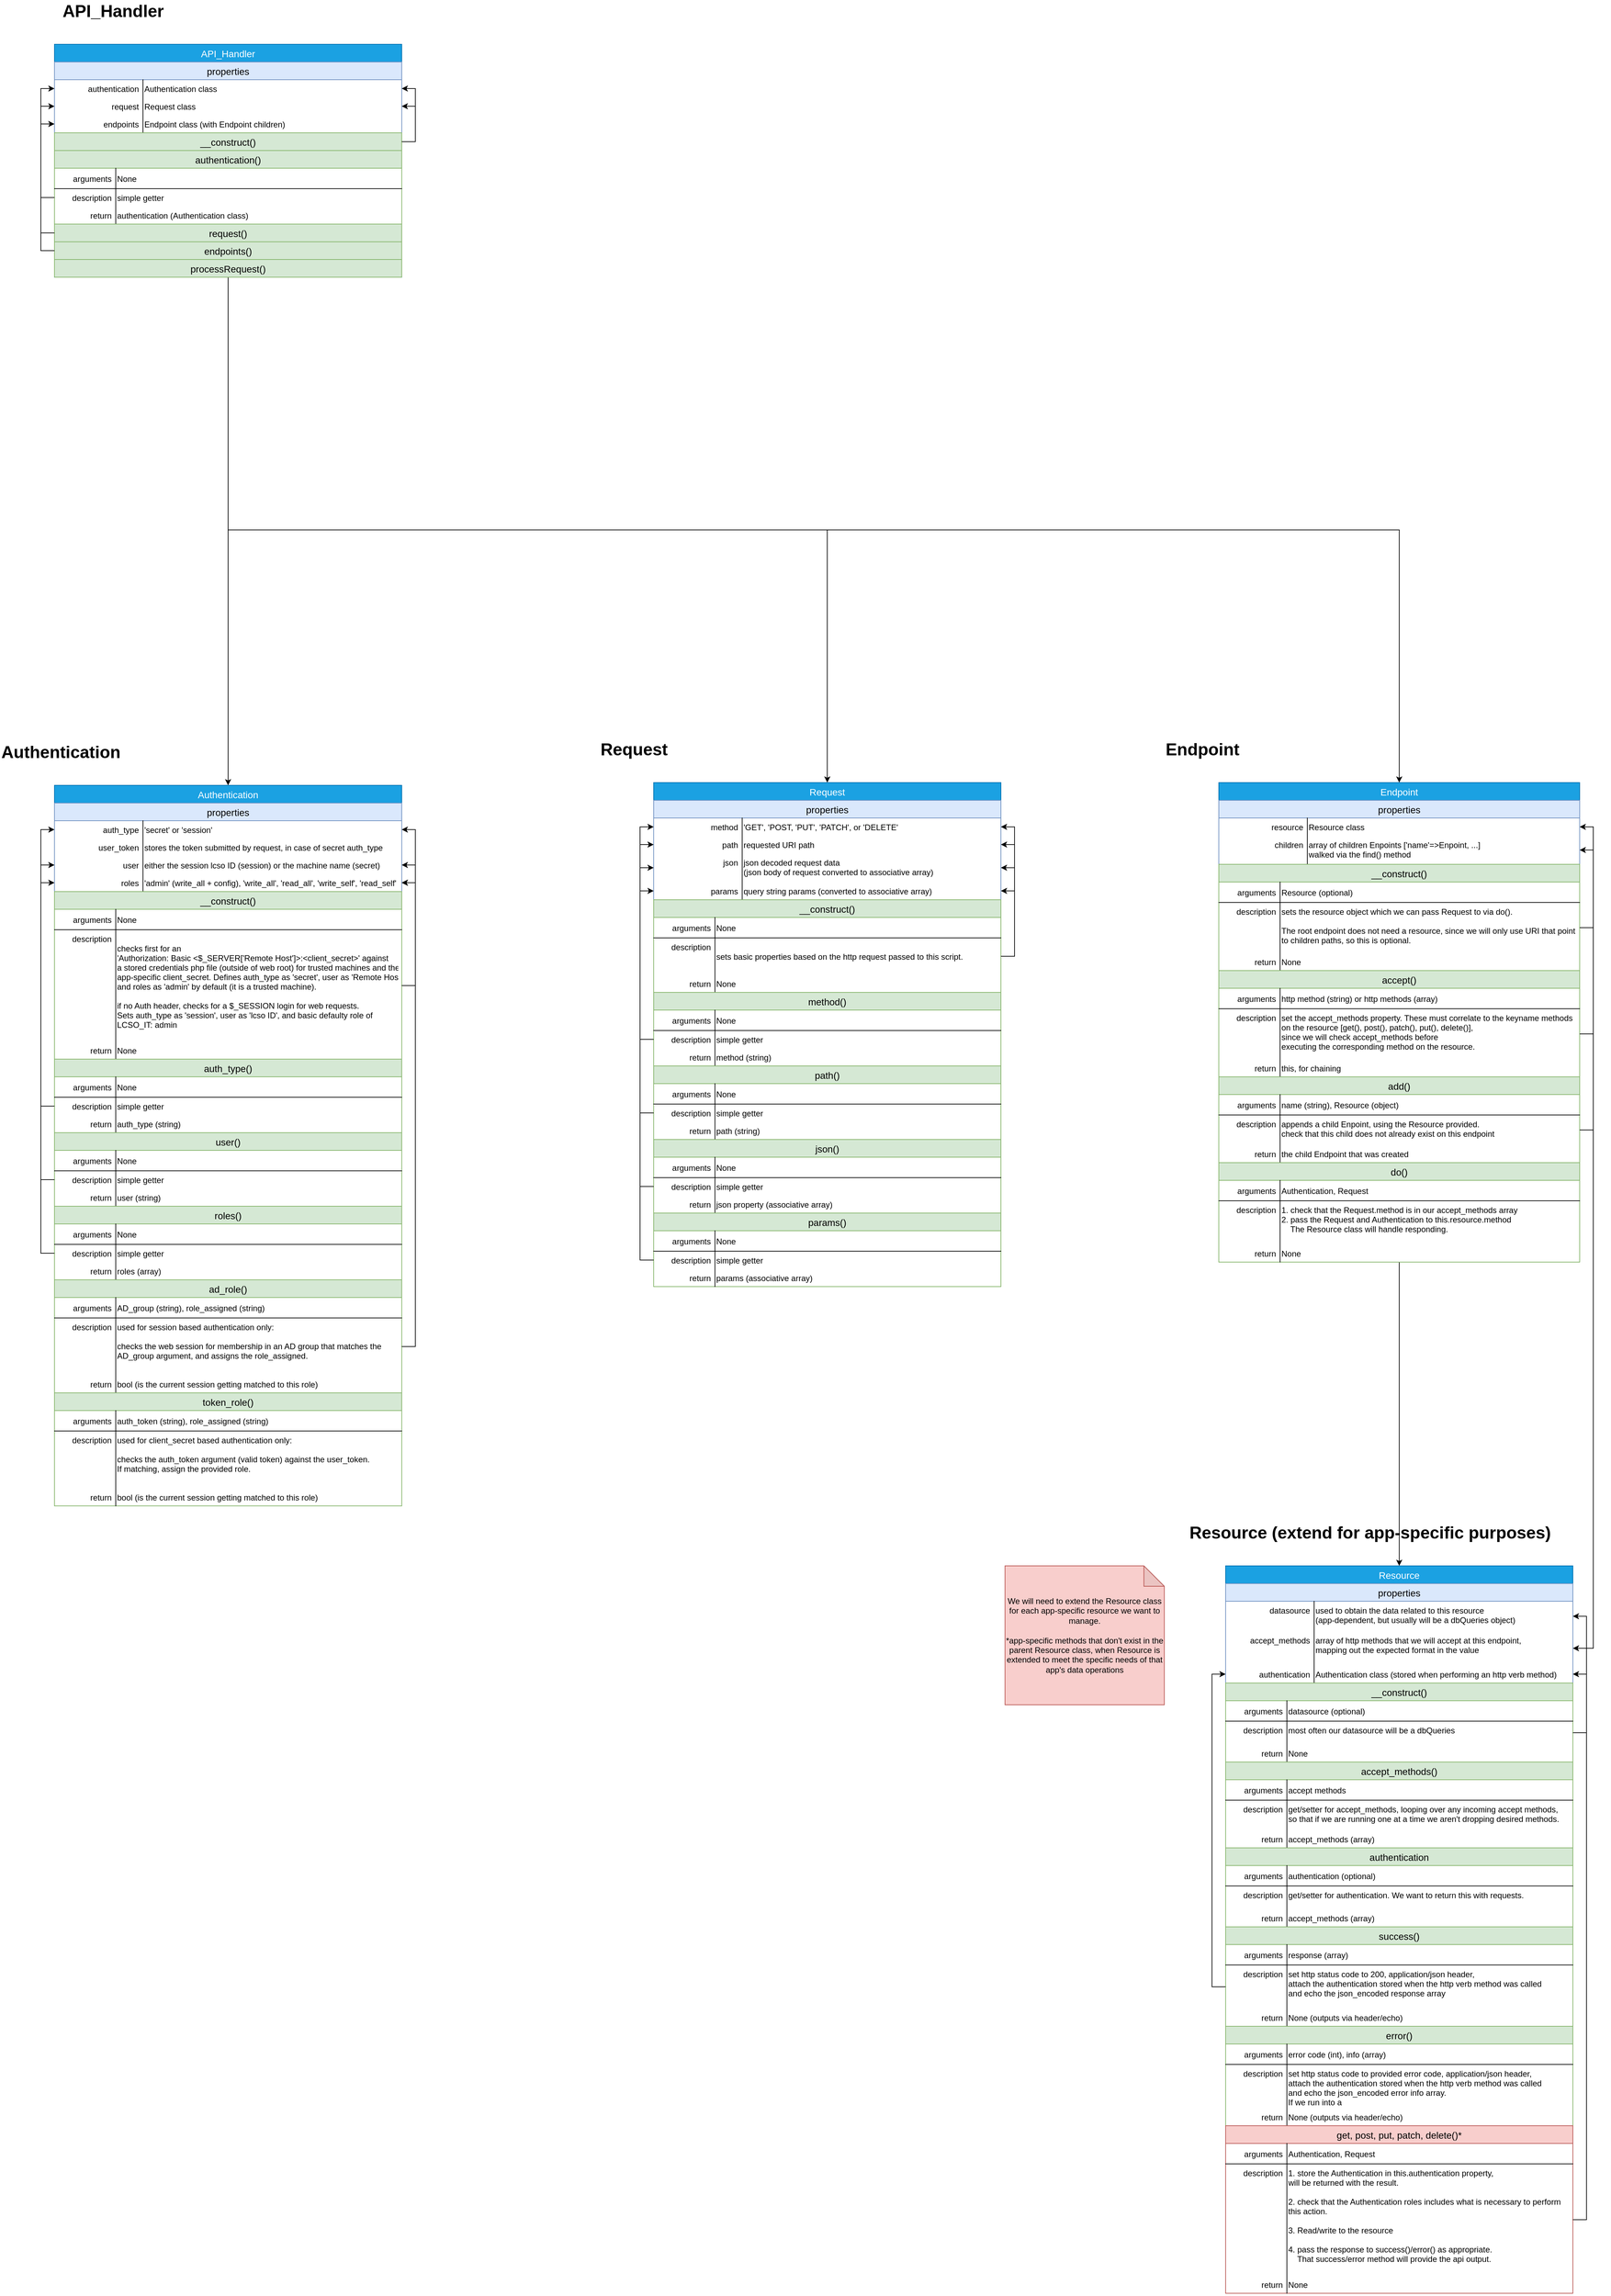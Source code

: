 <mxfile version="14.6.13" type="device"><diagram id="OCDimKktfQahFT7yAsDO" name="Page-1"><mxGraphModel dx="1616" dy="-1401" grid="1" gridSize="10" guides="1" tooltips="1" connect="1" arrows="1" fold="1" page="1" pageScale="1" pageWidth="850" pageHeight="1100" math="0" shadow="0"><root><mxCell id="0"/><mxCell id="1" parent="0"/><mxCell id="aSsOnF1RiSdBAYW1KVBo-16" value="API_Handler" style="text;html=1;strokeColor=none;fillColor=none;align=left;verticalAlign=middle;whiteSpace=wrap;rounded=0;fontStyle=1;fontSize=25;" parent="1" vertex="1"><mxGeometry x="-670" y="2256" width="380" height="20" as="geometry"/></mxCell><mxCell id="cOsfUs-vdBDqHZD0yKZ1-60" style="edgeStyle=orthogonalEdgeStyle;rounded=0;orthogonalLoop=1;jettySize=auto;html=1;entryX=0.5;entryY=0;entryDx=0;entryDy=0;" parent="1" source="YmJiLYqZffxnstbOR69k-8" target="LzP39gb5cUFUmK00IeIS-11" edge="1"><mxGeometry relative="1" as="geometry"/></mxCell><mxCell id="cOsfUs-vdBDqHZD0yKZ1-61" style="edgeStyle=orthogonalEdgeStyle;rounded=0;orthogonalLoop=1;jettySize=auto;html=1;entryX=0.5;entryY=0;entryDx=0;entryDy=0;exitX=0.5;exitY=1;exitDx=0;exitDy=0;" parent="1" source="YmJiLYqZffxnstbOR69k-39" target="LzP39gb5cUFUmK00IeIS-61" edge="1"><mxGeometry relative="1" as="geometry"><mxPoint x="-100" y="2850" as="sourcePoint"/></mxGeometry></mxCell><mxCell id="cOsfUs-vdBDqHZD0yKZ1-62" style="edgeStyle=orthogonalEdgeStyle;rounded=0;orthogonalLoop=1;jettySize=auto;html=1;entryX=0.5;entryY=0;entryDx=0;entryDy=0;exitX=0.5;exitY=1;exitDx=0;exitDy=0;" parent="1" source="YmJiLYqZffxnstbOR69k-39" target="7c4v4nCmq14y9EtQ_u68-1" edge="1"><mxGeometry relative="1" as="geometry"/></mxCell><mxCell id="YmJiLYqZffxnstbOR69k-8" value="API_Handler" style="swimlane;fontStyle=0;childLayout=stackLayout;horizontal=1;startSize=26;fillColor=#1ba1e2;horizontalStack=0;resizeParent=1;resizeParentMax=0;resizeLast=0;collapsible=1;marginBottom=0;swimlaneFillColor=#ffffff;align=center;fontSize=14;strokeColor=#006EAF;fontColor=#ffffff;" parent="1" vertex="1"><mxGeometry x="-680" y="2316" width="510" height="342" as="geometry"><mxRectangle x="150" y="170" width="100" height="26" as="alternateBounds"/></mxGeometry></mxCell><mxCell id="UNSVgzjggnh8WNsOpvjD-25" value="properties" style="swimlane;fontStyle=0;childLayout=stackLayout;horizontal=1;startSize=26;fillColor=#dae8fc;horizontalStack=0;resizeParent=1;resizeParentMax=0;resizeLast=0;collapsible=1;marginBottom=0;swimlaneFillColor=#ffffff;align=center;fontSize=14;strokeColor=#6c8ebf;" parent="YmJiLYqZffxnstbOR69k-8" vertex="1"><mxGeometry y="26" width="510" height="104" as="geometry"><mxRectangle y="26" width="510" height="26" as="alternateBounds"/></mxGeometry></mxCell><mxCell id="UNSVgzjggnh8WNsOpvjD-30" value="Authentication class" style="shape=partialRectangle;top=0;left=0;right=0;bottom=0;align=left;verticalAlign=top;fillColor=none;spacingLeft=130;spacingRight=4;overflow=hidden;rotatable=0;points=[[0,0.5],[1,0.5]];portConstraint=eastwest;dropTarget=0;fontSize=12;" parent="UNSVgzjggnh8WNsOpvjD-25" vertex="1"><mxGeometry y="26" width="510" height="26" as="geometry"/></mxCell><mxCell id="UNSVgzjggnh8WNsOpvjD-31" value="authentication" style="shape=partialRectangle;top=0;left=0;bottom=0;fillColor=none;align=right;verticalAlign=top;spacingLeft=4;spacingRight=4;overflow=hidden;rotatable=0;points=[];portConstraint=eastwest;part=1;fontSize=12;" parent="UNSVgzjggnh8WNsOpvjD-30" vertex="1" connectable="0"><mxGeometry width="130" height="26" as="geometry"/></mxCell><mxCell id="UNSVgzjggnh8WNsOpvjD-28" value="Request class" style="shape=partialRectangle;top=0;left=0;right=0;bottom=0;align=left;verticalAlign=top;fillColor=none;spacingLeft=130;spacingRight=4;overflow=hidden;rotatable=0;points=[[0,0.5],[1,0.5]];portConstraint=eastwest;dropTarget=0;fontSize=12;" parent="UNSVgzjggnh8WNsOpvjD-25" vertex="1"><mxGeometry y="52" width="510" height="26" as="geometry"/></mxCell><mxCell id="UNSVgzjggnh8WNsOpvjD-29" value="request" style="shape=partialRectangle;top=0;left=0;bottom=0;fillColor=none;align=right;verticalAlign=top;spacingLeft=4;spacingRight=4;overflow=hidden;rotatable=0;points=[];portConstraint=eastwest;part=1;fontSize=12;" parent="UNSVgzjggnh8WNsOpvjD-28" vertex="1" connectable="0"><mxGeometry width="130" height="26" as="geometry"/></mxCell><mxCell id="UNSVgzjggnh8WNsOpvjD-32" value="Endpoint class (with Endpoint children)" style="shape=partialRectangle;top=0;left=0;right=0;bottom=0;align=left;verticalAlign=top;fillColor=none;spacingLeft=130;spacingRight=4;overflow=hidden;rotatable=0;points=[[0,0.5],[1,0.5]];portConstraint=eastwest;dropTarget=0;fontSize=12;" parent="UNSVgzjggnh8WNsOpvjD-25" vertex="1"><mxGeometry y="78" width="510" height="26" as="geometry"/></mxCell><mxCell id="UNSVgzjggnh8WNsOpvjD-33" value="endpoints" style="shape=partialRectangle;top=0;left=0;bottom=0;fillColor=none;align=right;verticalAlign=top;spacingLeft=4;spacingRight=4;overflow=hidden;rotatable=0;points=[];portConstraint=eastwest;part=1;fontSize=12;" parent="UNSVgzjggnh8WNsOpvjD-32" vertex="1" connectable="0"><mxGeometry width="130" height="26" as="geometry"/></mxCell><mxCell id="LzP39gb5cUFUmK00IeIS-1" value="__construct()" style="swimlane;fontStyle=0;childLayout=stackLayout;horizontal=1;startSize=26;fillColor=#d5e8d4;horizontalStack=0;resizeParent=1;resizeParentMax=0;resizeLast=0;collapsible=1;marginBottom=0;swimlaneFillColor=#ffffff;align=center;fontSize=14;strokeColor=#82b366;" parent="YmJiLYqZffxnstbOR69k-8" vertex="1" collapsed="1"><mxGeometry y="130" width="510" height="26" as="geometry"><mxRectangle y="130" width="510" height="136" as="alternateBounds"/></mxGeometry></mxCell><mxCell id="LzP39gb5cUFUmK00IeIS-2" value="None" style="shape=partialRectangle;top=0;left=0;right=0;bottom=1;align=left;verticalAlign=middle;fillColor=none;spacingLeft=90;spacingRight=4;overflow=hidden;rotatable=0;points=[[0,0.5],[1,0.5]];portConstraint=eastwest;dropTarget=0;fontStyle=0;fontSize=12;" parent="LzP39gb5cUFUmK00IeIS-1" vertex="1"><mxGeometry y="26" width="510" height="30" as="geometry"/></mxCell><mxCell id="LzP39gb5cUFUmK00IeIS-3" value="arguments" style="shape=partialRectangle;top=0;left=0;bottom=0;fillColor=none;align=right;verticalAlign=middle;spacingLeft=4;spacingRight=4;overflow=hidden;rotatable=0;points=[];portConstraint=eastwest;part=1;fontSize=12;" parent="LzP39gb5cUFUmK00IeIS-2" vertex="1" connectable="0"><mxGeometry width="90" height="30" as="geometry"/></mxCell><mxCell id="LzP39gb5cUFUmK00IeIS-4" value="uses existing request info and authentication&#10;sets up Authentication &amp; Request" style="shape=partialRectangle;top=0;left=0;right=0;bottom=0;align=left;verticalAlign=top;fillColor=none;spacingLeft=90;spacingRight=4;overflow=hidden;rotatable=0;points=[[0,0.5],[1,0.5]];portConstraint=eastwest;dropTarget=0;fontSize=12;" parent="LzP39gb5cUFUmK00IeIS-1" vertex="1"><mxGeometry y="56" width="510" height="54" as="geometry"/></mxCell><mxCell id="LzP39gb5cUFUmK00IeIS-5" value="description" style="shape=partialRectangle;top=0;left=0;bottom=0;fillColor=none;align=right;verticalAlign=top;spacingLeft=4;spacingRight=4;overflow=hidden;rotatable=0;points=[];portConstraint=eastwest;part=1;fontSize=12;" parent="LzP39gb5cUFUmK00IeIS-4" vertex="1" connectable="0"><mxGeometry width="90" height="54" as="geometry"/></mxCell><mxCell id="LzP39gb5cUFUmK00IeIS-6" value="None" style="shape=partialRectangle;top=0;left=0;right=0;bottom=0;align=left;verticalAlign=top;fillColor=none;spacingLeft=90;spacingRight=4;overflow=hidden;rotatable=0;points=[[0,0.5],[1,0.5]];portConstraint=eastwest;dropTarget=0;fontSize=12;" parent="LzP39gb5cUFUmK00IeIS-1" vertex="1"><mxGeometry y="110" width="510" height="26" as="geometry"/></mxCell><mxCell id="LzP39gb5cUFUmK00IeIS-7" value="return" style="shape=partialRectangle;top=0;left=0;bottom=0;fillColor=none;align=right;verticalAlign=top;spacingLeft=4;spacingRight=4;overflow=hidden;rotatable=0;points=[];portConstraint=eastwest;part=1;fontSize=12;" parent="LzP39gb5cUFUmK00IeIS-6" vertex="1" connectable="0"><mxGeometry width="90" height="26" as="geometry"/></mxCell><mxCell id="YmJiLYqZffxnstbOR69k-1" value="authentication()" style="swimlane;fontStyle=0;childLayout=stackLayout;horizontal=1;startSize=26;fillColor=#d5e8d4;horizontalStack=0;resizeParent=1;resizeParentMax=0;resizeLast=0;collapsible=1;marginBottom=0;swimlaneFillColor=#ffffff;align=center;fontSize=14;strokeColor=#82b366;" parent="YmJiLYqZffxnstbOR69k-8" vertex="1"><mxGeometry y="156" width="510" height="108" as="geometry"><mxRectangle y="156" width="510" height="26" as="alternateBounds"/></mxGeometry></mxCell><mxCell id="YmJiLYqZffxnstbOR69k-2" value="None" style="shape=partialRectangle;top=0;left=0;right=0;bottom=1;align=left;verticalAlign=middle;fillColor=none;spacingLeft=90;spacingRight=4;overflow=hidden;rotatable=0;points=[[0,0.5],[1,0.5]];portConstraint=eastwest;dropTarget=0;fontStyle=0;fontSize=12;" parent="YmJiLYqZffxnstbOR69k-1" vertex="1"><mxGeometry y="26" width="510" height="30" as="geometry"/></mxCell><mxCell id="YmJiLYqZffxnstbOR69k-3" value="arguments" style="shape=partialRectangle;top=0;left=0;bottom=0;fillColor=none;align=right;verticalAlign=middle;spacingLeft=4;spacingRight=4;overflow=hidden;rotatable=0;points=[];portConstraint=eastwest;part=1;fontSize=12;" parent="YmJiLYqZffxnstbOR69k-2" vertex="1" connectable="0"><mxGeometry width="90" height="30" as="geometry"/></mxCell><mxCell id="YmJiLYqZffxnstbOR69k-4" value="simple getter" style="shape=partialRectangle;top=0;left=0;right=0;bottom=0;align=left;verticalAlign=top;fillColor=none;spacingLeft=90;spacingRight=4;overflow=hidden;rotatable=0;points=[[0,0.5],[1,0.5]];portConstraint=eastwest;dropTarget=0;fontSize=12;" parent="YmJiLYqZffxnstbOR69k-1" vertex="1"><mxGeometry y="56" width="510" height="26" as="geometry"/></mxCell><mxCell id="YmJiLYqZffxnstbOR69k-5" value="description" style="shape=partialRectangle;top=0;left=0;bottom=0;fillColor=none;align=right;verticalAlign=top;spacingLeft=4;spacingRight=4;overflow=hidden;rotatable=0;points=[];portConstraint=eastwest;part=1;fontSize=12;" parent="YmJiLYqZffxnstbOR69k-4" vertex="1" connectable="0"><mxGeometry width="90" height="26" as="geometry"/></mxCell><mxCell id="YmJiLYqZffxnstbOR69k-6" value="authentication (Authentication class)" style="shape=partialRectangle;top=0;left=0;right=0;bottom=0;align=left;verticalAlign=top;fillColor=none;spacingLeft=90;spacingRight=4;overflow=hidden;rotatable=0;points=[[0,0.5],[1,0.5]];portConstraint=eastwest;dropTarget=0;fontSize=12;" parent="YmJiLYqZffxnstbOR69k-1" vertex="1"><mxGeometry y="82" width="510" height="26" as="geometry"/></mxCell><mxCell id="YmJiLYqZffxnstbOR69k-7" value="return" style="shape=partialRectangle;top=0;left=0;bottom=0;fillColor=none;align=right;verticalAlign=top;spacingLeft=4;spacingRight=4;overflow=hidden;rotatable=0;points=[];portConstraint=eastwest;part=1;fontSize=12;" parent="YmJiLYqZffxnstbOR69k-6" vertex="1" connectable="0"><mxGeometry width="90" height="26" as="geometry"/></mxCell><mxCell id="YmJiLYqZffxnstbOR69k-22" value="request()" style="swimlane;fontStyle=0;childLayout=stackLayout;horizontal=1;startSize=26;fillColor=#d5e8d4;horizontalStack=0;resizeParent=1;resizeParentMax=0;resizeLast=0;collapsible=1;marginBottom=0;swimlaneFillColor=#ffffff;align=center;fontSize=14;strokeColor=#82b366;" parent="YmJiLYqZffxnstbOR69k-8" vertex="1" collapsed="1"><mxGeometry y="264" width="510" height="26" as="geometry"><mxRectangle y="156" width="510" height="108" as="alternateBounds"/></mxGeometry></mxCell><mxCell id="YmJiLYqZffxnstbOR69k-23" value="None" style="shape=partialRectangle;top=0;left=0;right=0;bottom=1;align=left;verticalAlign=middle;fillColor=none;spacingLeft=90;spacingRight=4;overflow=hidden;rotatable=0;points=[[0,0.5],[1,0.5]];portConstraint=eastwest;dropTarget=0;fontStyle=0;fontSize=12;" parent="YmJiLYqZffxnstbOR69k-22" vertex="1"><mxGeometry y="26" width="510" height="30" as="geometry"/></mxCell><mxCell id="YmJiLYqZffxnstbOR69k-24" value="arguments" style="shape=partialRectangle;top=0;left=0;bottom=0;fillColor=none;align=right;verticalAlign=middle;spacingLeft=4;spacingRight=4;overflow=hidden;rotatable=0;points=[];portConstraint=eastwest;part=1;fontSize=12;" parent="YmJiLYqZffxnstbOR69k-23" vertex="1" connectable="0"><mxGeometry width="90" height="30" as="geometry"/></mxCell><mxCell id="YmJiLYqZffxnstbOR69k-25" value="simple getter" style="shape=partialRectangle;top=0;left=0;right=0;bottom=0;align=left;verticalAlign=top;fillColor=none;spacingLeft=90;spacingRight=4;overflow=hidden;rotatable=0;points=[[0,0.5],[1,0.5]];portConstraint=eastwest;dropTarget=0;fontSize=12;" parent="YmJiLYqZffxnstbOR69k-22" vertex="1"><mxGeometry y="56" width="510" height="26" as="geometry"/></mxCell><mxCell id="YmJiLYqZffxnstbOR69k-26" value="description" style="shape=partialRectangle;top=0;left=0;bottom=0;fillColor=none;align=right;verticalAlign=top;spacingLeft=4;spacingRight=4;overflow=hidden;rotatable=0;points=[];portConstraint=eastwest;part=1;fontSize=12;" parent="YmJiLYqZffxnstbOR69k-25" vertex="1" connectable="0"><mxGeometry width="90" height="26" as="geometry"/></mxCell><mxCell id="YmJiLYqZffxnstbOR69k-27" value="request (Request class)" style="shape=partialRectangle;top=0;left=0;right=0;bottom=0;align=left;verticalAlign=top;fillColor=none;spacingLeft=90;spacingRight=4;overflow=hidden;rotatable=0;points=[[0,0.5],[1,0.5]];portConstraint=eastwest;dropTarget=0;fontSize=12;" parent="YmJiLYqZffxnstbOR69k-22" vertex="1"><mxGeometry y="82" width="510" height="26" as="geometry"/></mxCell><mxCell id="YmJiLYqZffxnstbOR69k-28" value="return" style="shape=partialRectangle;top=0;left=0;bottom=0;fillColor=none;align=right;verticalAlign=top;spacingLeft=4;spacingRight=4;overflow=hidden;rotatable=0;points=[];portConstraint=eastwest;part=1;fontSize=12;" parent="YmJiLYqZffxnstbOR69k-27" vertex="1" connectable="0"><mxGeometry width="90" height="26" as="geometry"/></mxCell><mxCell id="YmJiLYqZffxnstbOR69k-29" value="endpoints()" style="swimlane;fontStyle=0;childLayout=stackLayout;horizontal=1;startSize=26;fillColor=#d5e8d4;horizontalStack=0;resizeParent=1;resizeParentMax=0;resizeLast=0;collapsible=1;marginBottom=0;swimlaneFillColor=#ffffff;align=center;fontSize=14;strokeColor=#82b366;" parent="YmJiLYqZffxnstbOR69k-8" vertex="1" collapsed="1"><mxGeometry y="290" width="510" height="26" as="geometry"><mxRectangle y="208" width="510" height="126" as="alternateBounds"/></mxGeometry></mxCell><mxCell id="YmJiLYqZffxnstbOR69k-30" value="path: string (optional)" style="shape=partialRectangle;top=0;left=0;right=0;bottom=1;align=left;verticalAlign=middle;fillColor=none;spacingLeft=90;spacingRight=4;overflow=hidden;rotatable=0;points=[[0,0.5],[1,0.5]];portConstraint=eastwest;dropTarget=0;fontStyle=0;fontSize=12;" parent="YmJiLYqZffxnstbOR69k-29" vertex="1"><mxGeometry y="26" width="510" height="30" as="geometry"/></mxCell><mxCell id="YmJiLYqZffxnstbOR69k-31" value="arguments" style="shape=partialRectangle;top=0;left=0;bottom=0;fillColor=none;align=right;verticalAlign=middle;spacingLeft=4;spacingRight=4;overflow=hidden;rotatable=0;points=[];portConstraint=eastwest;part=1;fontSize=12;" parent="YmJiLYqZffxnstbOR69k-30" vertex="1" connectable="0"><mxGeometry width="90" height="30" as="geometry"/></mxCell><mxCell id="YmJiLYqZffxnstbOR69k-32" value="simple getter&#10;if path is set, perform the endpoint find method as one operation" style="shape=partialRectangle;top=0;left=0;right=0;bottom=0;align=left;verticalAlign=top;fillColor=none;spacingLeft=90;spacingRight=4;overflow=hidden;rotatable=0;points=[[0,0.5],[1,0.5]];portConstraint=eastwest;dropTarget=0;fontSize=12;" parent="YmJiLYqZffxnstbOR69k-29" vertex="1"><mxGeometry y="56" width="510" height="44" as="geometry"/></mxCell><mxCell id="YmJiLYqZffxnstbOR69k-33" value="description" style="shape=partialRectangle;top=0;left=0;bottom=0;fillColor=none;align=right;verticalAlign=top;spacingLeft=4;spacingRight=4;overflow=hidden;rotatable=0;points=[];portConstraint=eastwest;part=1;fontSize=12;" parent="YmJiLYqZffxnstbOR69k-32" vertex="1" connectable="0"><mxGeometry width="90" height="44" as="geometry"/></mxCell><mxCell id="YmJiLYqZffxnstbOR69k-34" value="endpoints (Endpoints class)" style="shape=partialRectangle;top=0;left=0;right=0;bottom=0;align=left;verticalAlign=top;fillColor=none;spacingLeft=90;spacingRight=4;overflow=hidden;rotatable=0;points=[[0,0.5],[1,0.5]];portConstraint=eastwest;dropTarget=0;fontSize=12;" parent="YmJiLYqZffxnstbOR69k-29" vertex="1"><mxGeometry y="100" width="510" height="26" as="geometry"/></mxCell><mxCell id="YmJiLYqZffxnstbOR69k-35" value="return" style="shape=partialRectangle;top=0;left=0;bottom=0;fillColor=none;align=right;verticalAlign=top;spacingLeft=4;spacingRight=4;overflow=hidden;rotatable=0;points=[];portConstraint=eastwest;part=1;fontSize=12;" parent="YmJiLYqZffxnstbOR69k-34" vertex="1" connectable="0"><mxGeometry width="90" height="26" as="geometry"/></mxCell><mxCell id="YmJiLYqZffxnstbOR69k-36" style="edgeStyle=orthogonalEdgeStyle;rounded=0;orthogonalLoop=1;jettySize=auto;html=1;exitX=0;exitY=0.5;exitDx=0;exitDy=0;entryX=0;entryY=0.5;entryDx=0;entryDy=0;" parent="YmJiLYqZffxnstbOR69k-8" source="YmJiLYqZffxnstbOR69k-4" target="UNSVgzjggnh8WNsOpvjD-30" edge="1"><mxGeometry relative="1" as="geometry"/></mxCell><mxCell id="YmJiLYqZffxnstbOR69k-37" style="edgeStyle=orthogonalEdgeStyle;rounded=0;orthogonalLoop=1;jettySize=auto;html=1;exitX=0;exitY=0.5;exitDx=0;exitDy=0;entryX=0;entryY=0.5;entryDx=0;entryDy=0;" parent="YmJiLYqZffxnstbOR69k-8" source="YmJiLYqZffxnstbOR69k-25" target="UNSVgzjggnh8WNsOpvjD-28" edge="1"><mxGeometry relative="1" as="geometry"/></mxCell><mxCell id="YmJiLYqZffxnstbOR69k-38" style="edgeStyle=orthogonalEdgeStyle;rounded=0;orthogonalLoop=1;jettySize=auto;html=1;exitX=0;exitY=0.5;exitDx=0;exitDy=0;entryX=0;entryY=0.5;entryDx=0;entryDy=0;" parent="YmJiLYqZffxnstbOR69k-8" source="YmJiLYqZffxnstbOR69k-32" target="UNSVgzjggnh8WNsOpvjD-32" edge="1"><mxGeometry relative="1" as="geometry"/></mxCell><mxCell id="YmJiLYqZffxnstbOR69k-39" value="processRequest()" style="swimlane;fontStyle=0;childLayout=stackLayout;horizontal=1;startSize=26;fillColor=#d5e8d4;horizontalStack=0;resizeParent=1;resizeParentMax=0;resizeLast=0;collapsible=1;marginBottom=0;swimlaneFillColor=#ffffff;align=center;fontSize=14;strokeColor=#82b366;" parent="YmJiLYqZffxnstbOR69k-8" vertex="1" collapsed="1"><mxGeometry y="316" width="510" height="26" as="geometry"><mxRectangle y="234" width="510" height="136" as="alternateBounds"/></mxGeometry></mxCell><mxCell id="YmJiLYqZffxnstbOR69k-40" value="None" style="shape=partialRectangle;top=0;left=0;right=0;bottom=1;align=left;verticalAlign=middle;fillColor=none;spacingLeft=90;spacingRight=4;overflow=hidden;rotatable=0;points=[[0,0.5],[1,0.5]];portConstraint=eastwest;dropTarget=0;fontStyle=0;fontSize=12;" parent="YmJiLYqZffxnstbOR69k-39" vertex="1"><mxGeometry y="26" width="510" height="30" as="geometry"/></mxCell><mxCell id="YmJiLYqZffxnstbOR69k-41" value="arguments" style="shape=partialRectangle;top=0;left=0;bottom=0;fillColor=none;align=right;verticalAlign=middle;spacingLeft=4;spacingRight=4;overflow=hidden;rotatable=0;points=[];portConstraint=eastwest;part=1;fontSize=12;" parent="YmJiLYqZffxnstbOR69k-40" vertex="1" connectable="0"><mxGeometry width="90" height="30" as="geometry"/></mxCell><mxCell id="YmJiLYqZffxnstbOR69k-42" value="feeds the authorization and request into a target endpoint.&#10;The endpoint is found first (find method on the endpoints obj tree)&#10;The endpoint itself should define the output for this api request." style="shape=partialRectangle;top=0;left=0;right=0;bottom=0;align=left;verticalAlign=top;fillColor=none;spacingLeft=90;spacingRight=4;overflow=hidden;rotatable=0;points=[[0,0.5],[1,0.5]];portConstraint=eastwest;dropTarget=0;fontSize=12;" parent="YmJiLYqZffxnstbOR69k-39" vertex="1"><mxGeometry y="56" width="510" height="54" as="geometry"/></mxCell><mxCell id="YmJiLYqZffxnstbOR69k-43" value="description" style="shape=partialRectangle;top=0;left=0;bottom=0;fillColor=none;align=right;verticalAlign=top;spacingLeft=4;spacingRight=4;overflow=hidden;rotatable=0;points=[];portConstraint=eastwest;part=1;fontSize=12;" parent="YmJiLYqZffxnstbOR69k-42" vertex="1" connectable="0"><mxGeometry width="90" height="54" as="geometry"/></mxCell><mxCell id="YmJiLYqZffxnstbOR69k-44" value="None" style="shape=partialRectangle;top=0;left=0;right=0;bottom=0;align=left;verticalAlign=top;fillColor=none;spacingLeft=90;spacingRight=4;overflow=hidden;rotatable=0;points=[[0,0.5],[1,0.5]];portConstraint=eastwest;dropTarget=0;fontSize=12;" parent="YmJiLYqZffxnstbOR69k-39" vertex="1"><mxGeometry y="110" width="510" height="26" as="geometry"/></mxCell><mxCell id="YmJiLYqZffxnstbOR69k-45" value="return" style="shape=partialRectangle;top=0;left=0;bottom=0;fillColor=none;align=right;verticalAlign=top;spacingLeft=4;spacingRight=4;overflow=hidden;rotatable=0;points=[];portConstraint=eastwest;part=1;fontSize=12;" parent="YmJiLYqZffxnstbOR69k-44" vertex="1" connectable="0"><mxGeometry width="90" height="26" as="geometry"/></mxCell><mxCell id="LzP39gb5cUFUmK00IeIS-9" style="edgeStyle=orthogonalEdgeStyle;rounded=0;orthogonalLoop=1;jettySize=auto;html=1;entryX=1;entryY=0.5;entryDx=0;entryDy=0;exitX=1;exitY=0.5;exitDx=0;exitDy=0;" parent="YmJiLYqZffxnstbOR69k-8" source="LzP39gb5cUFUmK00IeIS-4" target="UNSVgzjggnh8WNsOpvjD-28" edge="1"><mxGeometry relative="1" as="geometry"/></mxCell><mxCell id="LzP39gb5cUFUmK00IeIS-10" style="edgeStyle=orthogonalEdgeStyle;rounded=0;orthogonalLoop=1;jettySize=auto;html=1;exitX=1;exitY=0.5;exitDx=0;exitDy=0;" parent="YmJiLYqZffxnstbOR69k-8" source="LzP39gb5cUFUmK00IeIS-4" target="UNSVgzjggnh8WNsOpvjD-30" edge="1"><mxGeometry relative="1" as="geometry"/></mxCell><mxCell id="LzP39gb5cUFUmK00IeIS-11" value="Authentication" style="swimlane;fontStyle=0;childLayout=stackLayout;horizontal=1;startSize=26;fillColor=#1ba1e2;horizontalStack=0;resizeParent=1;resizeParentMax=0;resizeLast=0;collapsible=1;marginBottom=0;swimlaneFillColor=#ffffff;align=center;fontSize=14;strokeColor=#006EAF;fontColor=#ffffff;" parent="1" vertex="1"><mxGeometry x="-680" y="3404" width="510" height="1058" as="geometry"><mxRectangle x="150" y="170" width="100" height="26" as="alternateBounds"/></mxGeometry></mxCell><mxCell id="LzP39gb5cUFUmK00IeIS-12" value="properties" style="swimlane;fontStyle=0;childLayout=stackLayout;horizontal=1;startSize=26;fillColor=#dae8fc;horizontalStack=0;resizeParent=1;resizeParentMax=0;resizeLast=0;collapsible=1;marginBottom=0;swimlaneFillColor=#ffffff;align=center;fontSize=14;strokeColor=#6c8ebf;" parent="LzP39gb5cUFUmK00IeIS-11" vertex="1"><mxGeometry y="26" width="510" height="130" as="geometry"><mxRectangle y="26" width="510" height="26" as="alternateBounds"/></mxGeometry></mxCell><mxCell id="LzP39gb5cUFUmK00IeIS-13" value="'secret' or 'session'" style="shape=partialRectangle;top=0;left=0;right=0;bottom=0;align=left;verticalAlign=top;fillColor=none;spacingLeft=130;spacingRight=4;overflow=hidden;rotatable=0;points=[[0,0.5],[1,0.5]];portConstraint=eastwest;dropTarget=0;fontSize=12;" parent="LzP39gb5cUFUmK00IeIS-12" vertex="1"><mxGeometry y="26" width="510" height="26" as="geometry"/></mxCell><mxCell id="LzP39gb5cUFUmK00IeIS-14" value="auth_type" style="shape=partialRectangle;top=0;left=0;bottom=0;fillColor=none;align=right;verticalAlign=top;spacingLeft=4;spacingRight=4;overflow=hidden;rotatable=0;points=[];portConstraint=eastwest;part=1;fontSize=12;" parent="LzP39gb5cUFUmK00IeIS-13" vertex="1" connectable="0"><mxGeometry width="130" height="26" as="geometry"/></mxCell><mxCell id="cOsfUs-vdBDqHZD0yKZ1-87" value="stores the token submitted by request, in case of secret auth_type" style="shape=partialRectangle;top=0;left=0;right=0;bottom=0;align=left;verticalAlign=top;fillColor=none;spacingLeft=130;spacingRight=4;overflow=hidden;rotatable=0;points=[[0,0.5],[1,0.5]];portConstraint=eastwest;dropTarget=0;fontSize=12;" parent="LzP39gb5cUFUmK00IeIS-12" vertex="1"><mxGeometry y="52" width="510" height="26" as="geometry"/></mxCell><mxCell id="cOsfUs-vdBDqHZD0yKZ1-88" value="user_token" style="shape=partialRectangle;top=0;left=0;bottom=0;fillColor=none;align=right;verticalAlign=top;spacingLeft=4;spacingRight=4;overflow=hidden;rotatable=0;points=[];portConstraint=eastwest;part=1;fontSize=12;" parent="cOsfUs-vdBDqHZD0yKZ1-87" vertex="1" connectable="0"><mxGeometry width="130" height="26" as="geometry"/></mxCell><mxCell id="LzP39gb5cUFUmK00IeIS-15" value="either the session lcso ID (session) or the machine name (secret)" style="shape=partialRectangle;top=0;left=0;right=0;bottom=0;align=left;verticalAlign=top;fillColor=none;spacingLeft=130;spacingRight=4;overflow=hidden;rotatable=0;points=[[0,0.5],[1,0.5]];portConstraint=eastwest;dropTarget=0;fontSize=12;" parent="LzP39gb5cUFUmK00IeIS-12" vertex="1"><mxGeometry y="78" width="510" height="26" as="geometry"/></mxCell><mxCell id="LzP39gb5cUFUmK00IeIS-16" value="user" style="shape=partialRectangle;top=0;left=0;bottom=0;fillColor=none;align=right;verticalAlign=top;spacingLeft=4;spacingRight=4;overflow=hidden;rotatable=0;points=[];portConstraint=eastwest;part=1;fontSize=12;" parent="LzP39gb5cUFUmK00IeIS-15" vertex="1" connectable="0"><mxGeometry width="130" height="26" as="geometry"/></mxCell><mxCell id="LzP39gb5cUFUmK00IeIS-17" value="'admin' (write_all + config), 'write_all', 'read_all', 'write_self', 'read_self'" style="shape=partialRectangle;top=0;left=0;right=0;bottom=0;align=left;verticalAlign=top;fillColor=none;spacingLeft=130;spacingRight=4;overflow=hidden;rotatable=0;points=[[0,0.5],[1,0.5]];portConstraint=eastwest;dropTarget=0;fontSize=12;" parent="LzP39gb5cUFUmK00IeIS-12" vertex="1"><mxGeometry y="104" width="510" height="26" as="geometry"/></mxCell><mxCell id="LzP39gb5cUFUmK00IeIS-18" value="roles" style="shape=partialRectangle;top=0;left=0;bottom=0;fillColor=none;align=right;verticalAlign=top;spacingLeft=4;spacingRight=4;overflow=hidden;rotatable=0;points=[];portConstraint=eastwest;part=1;fontSize=12;" parent="LzP39gb5cUFUmK00IeIS-17" vertex="1" connectable="0"><mxGeometry width="130" height="26" as="geometry"/></mxCell><mxCell id="LzP39gb5cUFUmK00IeIS-19" value="__construct()" style="swimlane;fontStyle=0;childLayout=stackLayout;horizontal=1;startSize=26;fillColor=#d5e8d4;horizontalStack=0;resizeParent=1;resizeParentMax=0;resizeLast=0;collapsible=1;marginBottom=0;swimlaneFillColor=#ffffff;align=center;fontSize=14;strokeColor=#82b366;" parent="LzP39gb5cUFUmK00IeIS-11" vertex="1"><mxGeometry y="156" width="510" height="246" as="geometry"><mxRectangle y="130" width="510" height="26" as="alternateBounds"/></mxGeometry></mxCell><mxCell id="LzP39gb5cUFUmK00IeIS-20" value="None" style="shape=partialRectangle;top=0;left=0;right=0;bottom=1;align=left;verticalAlign=middle;fillColor=none;spacingLeft=90;spacingRight=4;overflow=hidden;rotatable=0;points=[[0,0.5],[1,0.5]];portConstraint=eastwest;dropTarget=0;fontStyle=0;fontSize=12;" parent="LzP39gb5cUFUmK00IeIS-19" vertex="1"><mxGeometry y="26" width="510" height="30" as="geometry"/></mxCell><mxCell id="LzP39gb5cUFUmK00IeIS-21" value="arguments" style="shape=partialRectangle;top=0;left=0;bottom=0;fillColor=none;align=right;verticalAlign=middle;spacingLeft=4;spacingRight=4;overflow=hidden;rotatable=0;points=[];portConstraint=eastwest;part=1;fontSize=12;" parent="LzP39gb5cUFUmK00IeIS-20" vertex="1" connectable="0"><mxGeometry width="90" height="30" as="geometry"/></mxCell><mxCell id="LzP39gb5cUFUmK00IeIS-22" value="&#10;checks first for an &#10;'Authorization: Basic &lt;$_SERVER['Remote Host']&gt;:&lt;client_secret&gt;' against&#10;a stored credentials php file (outside of web root) for trusted machines and the&#10;app-specific client_secret. Defines auth_type as 'secret', user as 'Remote Host', &#10;and roles as 'admin' by default (it is a trusted machine).  &#10;&#10;if no Auth header, checks for a $_SESSION login for web requests. &#10;Sets auth_type as 'session', user as 'lcso ID', and basic defaulty role of &#10;LCSO_IT: admin&#10;&#10;" style="shape=partialRectangle;top=0;left=0;right=0;bottom=0;align=left;verticalAlign=top;fillColor=none;spacingLeft=90;spacingRight=4;overflow=hidden;rotatable=0;points=[[0,0.5],[1,0.5]];portConstraint=eastwest;dropTarget=0;fontSize=12;" parent="LzP39gb5cUFUmK00IeIS-19" vertex="1"><mxGeometry y="56" width="510" height="164" as="geometry"/></mxCell><mxCell id="LzP39gb5cUFUmK00IeIS-23" value="description" style="shape=partialRectangle;top=0;left=0;bottom=0;fillColor=none;align=right;verticalAlign=top;spacingLeft=4;spacingRight=4;overflow=hidden;rotatable=0;points=[];portConstraint=eastwest;part=1;fontSize=12;" parent="LzP39gb5cUFUmK00IeIS-22" vertex="1" connectable="0"><mxGeometry width="90" height="164" as="geometry"/></mxCell><mxCell id="LzP39gb5cUFUmK00IeIS-24" value="None" style="shape=partialRectangle;top=0;left=0;right=0;bottom=0;align=left;verticalAlign=top;fillColor=none;spacingLeft=90;spacingRight=4;overflow=hidden;rotatable=0;points=[[0,0.5],[1,0.5]];portConstraint=eastwest;dropTarget=0;fontSize=12;" parent="LzP39gb5cUFUmK00IeIS-19" vertex="1"><mxGeometry y="220" width="510" height="26" as="geometry"/></mxCell><mxCell id="LzP39gb5cUFUmK00IeIS-25" value="return" style="shape=partialRectangle;top=0;left=0;bottom=0;fillColor=none;align=right;verticalAlign=top;spacingLeft=4;spacingRight=4;overflow=hidden;rotatable=0;points=[];portConstraint=eastwest;part=1;fontSize=12;" parent="LzP39gb5cUFUmK00IeIS-24" vertex="1" connectable="0"><mxGeometry width="90" height="26" as="geometry"/></mxCell><mxCell id="LzP39gb5cUFUmK00IeIS-26" value="auth_type()" style="swimlane;fontStyle=0;childLayout=stackLayout;horizontal=1;startSize=26;fillColor=#d5e8d4;horizontalStack=0;resizeParent=1;resizeParentMax=0;resizeLast=0;collapsible=1;marginBottom=0;swimlaneFillColor=#ffffff;align=center;fontSize=14;strokeColor=#82b366;" parent="LzP39gb5cUFUmK00IeIS-11" vertex="1"><mxGeometry y="402" width="510" height="108" as="geometry"><mxRectangle y="376" width="510" height="26" as="alternateBounds"/></mxGeometry></mxCell><mxCell id="LzP39gb5cUFUmK00IeIS-27" value="None" style="shape=partialRectangle;top=0;left=0;right=0;bottom=1;align=left;verticalAlign=middle;fillColor=none;spacingLeft=90;spacingRight=4;overflow=hidden;rotatable=0;points=[[0,0.5],[1,0.5]];portConstraint=eastwest;dropTarget=0;fontStyle=0;fontSize=12;" parent="LzP39gb5cUFUmK00IeIS-26" vertex="1"><mxGeometry y="26" width="510" height="30" as="geometry"/></mxCell><mxCell id="LzP39gb5cUFUmK00IeIS-28" value="arguments" style="shape=partialRectangle;top=0;left=0;bottom=0;fillColor=none;align=right;verticalAlign=middle;spacingLeft=4;spacingRight=4;overflow=hidden;rotatable=0;points=[];portConstraint=eastwest;part=1;fontSize=12;" parent="LzP39gb5cUFUmK00IeIS-27" vertex="1" connectable="0"><mxGeometry width="90" height="30" as="geometry"/></mxCell><mxCell id="LzP39gb5cUFUmK00IeIS-29" value="simple getter" style="shape=partialRectangle;top=0;left=0;right=0;bottom=0;align=left;verticalAlign=top;fillColor=none;spacingLeft=90;spacingRight=4;overflow=hidden;rotatable=0;points=[[0,0.5],[1,0.5]];portConstraint=eastwest;dropTarget=0;fontSize=12;" parent="LzP39gb5cUFUmK00IeIS-26" vertex="1"><mxGeometry y="56" width="510" height="26" as="geometry"/></mxCell><mxCell id="LzP39gb5cUFUmK00IeIS-30" value="description" style="shape=partialRectangle;top=0;left=0;bottom=0;fillColor=none;align=right;verticalAlign=top;spacingLeft=4;spacingRight=4;overflow=hidden;rotatable=0;points=[];portConstraint=eastwest;part=1;fontSize=12;" parent="LzP39gb5cUFUmK00IeIS-29" vertex="1" connectable="0"><mxGeometry width="90" height="26" as="geometry"/></mxCell><mxCell id="LzP39gb5cUFUmK00IeIS-31" value="auth_type (string)" style="shape=partialRectangle;top=0;left=0;right=0;bottom=0;align=left;verticalAlign=top;fillColor=none;spacingLeft=90;spacingRight=4;overflow=hidden;rotatable=0;points=[[0,0.5],[1,0.5]];portConstraint=eastwest;dropTarget=0;fontSize=12;" parent="LzP39gb5cUFUmK00IeIS-26" vertex="1"><mxGeometry y="82" width="510" height="26" as="geometry"/></mxCell><mxCell id="LzP39gb5cUFUmK00IeIS-32" value="return" style="shape=partialRectangle;top=0;left=0;bottom=0;fillColor=none;align=right;verticalAlign=top;spacingLeft=4;spacingRight=4;overflow=hidden;rotatable=0;points=[];portConstraint=eastwest;part=1;fontSize=12;" parent="LzP39gb5cUFUmK00IeIS-31" vertex="1" connectable="0"><mxGeometry width="90" height="26" as="geometry"/></mxCell><mxCell id="LzP39gb5cUFUmK00IeIS-33" value="user()" style="swimlane;fontStyle=0;childLayout=stackLayout;horizontal=1;startSize=26;fillColor=#d5e8d4;horizontalStack=0;resizeParent=1;resizeParentMax=0;resizeLast=0;collapsible=1;marginBottom=0;swimlaneFillColor=#ffffff;align=center;fontSize=14;strokeColor=#82b366;" parent="LzP39gb5cUFUmK00IeIS-11" vertex="1"><mxGeometry y="510" width="510" height="108" as="geometry"><mxRectangle y="484" width="510" height="26" as="alternateBounds"/></mxGeometry></mxCell><mxCell id="LzP39gb5cUFUmK00IeIS-34" value="None" style="shape=partialRectangle;top=0;left=0;right=0;bottom=1;align=left;verticalAlign=middle;fillColor=none;spacingLeft=90;spacingRight=4;overflow=hidden;rotatable=0;points=[[0,0.5],[1,0.5]];portConstraint=eastwest;dropTarget=0;fontStyle=0;fontSize=12;" parent="LzP39gb5cUFUmK00IeIS-33" vertex="1"><mxGeometry y="26" width="510" height="30" as="geometry"/></mxCell><mxCell id="LzP39gb5cUFUmK00IeIS-35" value="arguments" style="shape=partialRectangle;top=0;left=0;bottom=0;fillColor=none;align=right;verticalAlign=middle;spacingLeft=4;spacingRight=4;overflow=hidden;rotatable=0;points=[];portConstraint=eastwest;part=1;fontSize=12;" parent="LzP39gb5cUFUmK00IeIS-34" vertex="1" connectable="0"><mxGeometry width="90" height="30" as="geometry"/></mxCell><mxCell id="LzP39gb5cUFUmK00IeIS-36" value="simple getter" style="shape=partialRectangle;top=0;left=0;right=0;bottom=0;align=left;verticalAlign=top;fillColor=none;spacingLeft=90;spacingRight=4;overflow=hidden;rotatable=0;points=[[0,0.5],[1,0.5]];portConstraint=eastwest;dropTarget=0;fontSize=12;" parent="LzP39gb5cUFUmK00IeIS-33" vertex="1"><mxGeometry y="56" width="510" height="26" as="geometry"/></mxCell><mxCell id="LzP39gb5cUFUmK00IeIS-37" value="description" style="shape=partialRectangle;top=0;left=0;bottom=0;fillColor=none;align=right;verticalAlign=top;spacingLeft=4;spacingRight=4;overflow=hidden;rotatable=0;points=[];portConstraint=eastwest;part=1;fontSize=12;" parent="LzP39gb5cUFUmK00IeIS-36" vertex="1" connectable="0"><mxGeometry width="90" height="26" as="geometry"/></mxCell><mxCell id="LzP39gb5cUFUmK00IeIS-38" value="user (string)" style="shape=partialRectangle;top=0;left=0;right=0;bottom=0;align=left;verticalAlign=top;fillColor=none;spacingLeft=90;spacingRight=4;overflow=hidden;rotatable=0;points=[[0,0.5],[1,0.5]];portConstraint=eastwest;dropTarget=0;fontSize=12;" parent="LzP39gb5cUFUmK00IeIS-33" vertex="1"><mxGeometry y="82" width="510" height="26" as="geometry"/></mxCell><mxCell id="LzP39gb5cUFUmK00IeIS-39" value="return" style="shape=partialRectangle;top=0;left=0;bottom=0;fillColor=none;align=right;verticalAlign=top;spacingLeft=4;spacingRight=4;overflow=hidden;rotatable=0;points=[];portConstraint=eastwest;part=1;fontSize=12;" parent="LzP39gb5cUFUmK00IeIS-38" vertex="1" connectable="0"><mxGeometry width="90" height="26" as="geometry"/></mxCell><mxCell id="LzP39gb5cUFUmK00IeIS-40" value="roles()" style="swimlane;fontStyle=0;childLayout=stackLayout;horizontal=1;startSize=26;fillColor=#d5e8d4;horizontalStack=0;resizeParent=1;resizeParentMax=0;resizeLast=0;collapsible=1;marginBottom=0;swimlaneFillColor=#ffffff;align=center;fontSize=14;strokeColor=#82b366;" parent="LzP39gb5cUFUmK00IeIS-11" vertex="1"><mxGeometry y="618" width="510" height="108" as="geometry"><mxRectangle y="592" width="510" height="26" as="alternateBounds"/></mxGeometry></mxCell><mxCell id="LzP39gb5cUFUmK00IeIS-41" value="None" style="shape=partialRectangle;top=0;left=0;right=0;bottom=1;align=left;verticalAlign=middle;fillColor=none;spacingLeft=90;spacingRight=4;overflow=hidden;rotatable=0;points=[[0,0.5],[1,0.5]];portConstraint=eastwest;dropTarget=0;fontStyle=0;fontSize=12;" parent="LzP39gb5cUFUmK00IeIS-40" vertex="1"><mxGeometry y="26" width="510" height="30" as="geometry"/></mxCell><mxCell id="LzP39gb5cUFUmK00IeIS-42" value="arguments" style="shape=partialRectangle;top=0;left=0;bottom=0;fillColor=none;align=right;verticalAlign=middle;spacingLeft=4;spacingRight=4;overflow=hidden;rotatable=0;points=[];portConstraint=eastwest;part=1;fontSize=12;" parent="LzP39gb5cUFUmK00IeIS-41" vertex="1" connectable="0"><mxGeometry width="90" height="30" as="geometry"/></mxCell><mxCell id="LzP39gb5cUFUmK00IeIS-43" value="simple getter" style="shape=partialRectangle;top=0;left=0;right=0;bottom=0;align=left;verticalAlign=top;fillColor=none;spacingLeft=90;spacingRight=4;overflow=hidden;rotatable=0;points=[[0,0.5],[1,0.5]];portConstraint=eastwest;dropTarget=0;fontSize=12;" parent="LzP39gb5cUFUmK00IeIS-40" vertex="1"><mxGeometry y="56" width="510" height="26" as="geometry"/></mxCell><mxCell id="LzP39gb5cUFUmK00IeIS-44" value="description" style="shape=partialRectangle;top=0;left=0;bottom=0;fillColor=none;align=right;verticalAlign=top;spacingLeft=4;spacingRight=4;overflow=hidden;rotatable=0;points=[];portConstraint=eastwest;part=1;fontSize=12;" parent="LzP39gb5cUFUmK00IeIS-43" vertex="1" connectable="0"><mxGeometry width="90" height="26" as="geometry"/></mxCell><mxCell id="LzP39gb5cUFUmK00IeIS-45" value="roles (array)" style="shape=partialRectangle;top=0;left=0;right=0;bottom=0;align=left;verticalAlign=top;fillColor=none;spacingLeft=90;spacingRight=4;overflow=hidden;rotatable=0;points=[[0,0.5],[1,0.5]];portConstraint=eastwest;dropTarget=0;fontSize=12;" parent="LzP39gb5cUFUmK00IeIS-40" vertex="1"><mxGeometry y="82" width="510" height="26" as="geometry"/></mxCell><mxCell id="LzP39gb5cUFUmK00IeIS-46" value="return" style="shape=partialRectangle;top=0;left=0;bottom=0;fillColor=none;align=right;verticalAlign=top;spacingLeft=4;spacingRight=4;overflow=hidden;rotatable=0;points=[];portConstraint=eastwest;part=1;fontSize=12;" parent="LzP39gb5cUFUmK00IeIS-45" vertex="1" connectable="0"><mxGeometry width="90" height="26" as="geometry"/></mxCell><mxCell id="LzP39gb5cUFUmK00IeIS-47" style="edgeStyle=orthogonalEdgeStyle;rounded=0;orthogonalLoop=1;jettySize=auto;html=1;exitX=0;exitY=0.5;exitDx=0;exitDy=0;entryX=0;entryY=0.5;entryDx=0;entryDy=0;" parent="LzP39gb5cUFUmK00IeIS-11" source="LzP39gb5cUFUmK00IeIS-29" target="LzP39gb5cUFUmK00IeIS-13" edge="1"><mxGeometry relative="1" as="geometry"/></mxCell><mxCell id="LzP39gb5cUFUmK00IeIS-48" style="edgeStyle=orthogonalEdgeStyle;rounded=0;orthogonalLoop=1;jettySize=auto;html=1;exitX=0;exitY=0.5;exitDx=0;exitDy=0;entryX=0;entryY=0.5;entryDx=0;entryDy=0;" parent="LzP39gb5cUFUmK00IeIS-11" source="LzP39gb5cUFUmK00IeIS-36" target="LzP39gb5cUFUmK00IeIS-15" edge="1"><mxGeometry relative="1" as="geometry"/></mxCell><mxCell id="LzP39gb5cUFUmK00IeIS-49" style="edgeStyle=orthogonalEdgeStyle;rounded=0;orthogonalLoop=1;jettySize=auto;html=1;exitX=0;exitY=0.5;exitDx=0;exitDy=0;entryX=0;entryY=0.5;entryDx=0;entryDy=0;" parent="LzP39gb5cUFUmK00IeIS-11" source="LzP39gb5cUFUmK00IeIS-43" target="LzP39gb5cUFUmK00IeIS-17" edge="1"><mxGeometry relative="1" as="geometry"/></mxCell><mxCell id="LzP39gb5cUFUmK00IeIS-57" style="edgeStyle=orthogonalEdgeStyle;rounded=0;orthogonalLoop=1;jettySize=auto;html=1;entryX=1;entryY=0.5;entryDx=0;entryDy=0;exitX=1;exitY=0.5;exitDx=0;exitDy=0;" parent="LzP39gb5cUFUmK00IeIS-11" source="LzP39gb5cUFUmK00IeIS-22" target="LzP39gb5cUFUmK00IeIS-15" edge="1"><mxGeometry relative="1" as="geometry"/></mxCell><mxCell id="LzP39gb5cUFUmK00IeIS-58" style="edgeStyle=orthogonalEdgeStyle;rounded=0;orthogonalLoop=1;jettySize=auto;html=1;exitX=1;exitY=0.5;exitDx=0;exitDy=0;" parent="LzP39gb5cUFUmK00IeIS-11" source="LzP39gb5cUFUmK00IeIS-22" target="LzP39gb5cUFUmK00IeIS-13" edge="1"><mxGeometry relative="1" as="geometry"/></mxCell><mxCell id="LzP39gb5cUFUmK00IeIS-60" style="edgeStyle=orthogonalEdgeStyle;rounded=0;orthogonalLoop=1;jettySize=auto;html=1;exitX=1;exitY=0.5;exitDx=0;exitDy=0;entryX=1;entryY=0.5;entryDx=0;entryDy=0;" parent="LzP39gb5cUFUmK00IeIS-11" source="LzP39gb5cUFUmK00IeIS-22" target="LzP39gb5cUFUmK00IeIS-17" edge="1"><mxGeometry relative="1" as="geometry"/></mxCell><mxCell id="cOsfUs-vdBDqHZD0yKZ1-72" value="ad_role()" style="swimlane;fontStyle=0;childLayout=stackLayout;horizontal=1;startSize=26;fillColor=#d5e8d4;horizontalStack=0;resizeParent=1;resizeParentMax=0;resizeLast=0;collapsible=1;marginBottom=0;swimlaneFillColor=#ffffff;align=center;fontSize=14;strokeColor=#82b366;" parent="LzP39gb5cUFUmK00IeIS-11" vertex="1"><mxGeometry y="726" width="510" height="166" as="geometry"><mxRectangle y="376" width="510" height="26" as="alternateBounds"/></mxGeometry></mxCell><mxCell id="cOsfUs-vdBDqHZD0yKZ1-73" value="AD_group (string), role_assigned (string)" style="shape=partialRectangle;top=0;left=0;right=0;bottom=1;align=left;verticalAlign=middle;fillColor=none;spacingLeft=90;spacingRight=4;overflow=hidden;rotatable=0;points=[[0,0.5],[1,0.5]];portConstraint=eastwest;dropTarget=0;fontStyle=0;fontSize=12;" parent="cOsfUs-vdBDqHZD0yKZ1-72" vertex="1"><mxGeometry y="26" width="510" height="30" as="geometry"/></mxCell><mxCell id="cOsfUs-vdBDqHZD0yKZ1-74" value="arguments" style="shape=partialRectangle;top=0;left=0;bottom=0;fillColor=none;align=right;verticalAlign=middle;spacingLeft=4;spacingRight=4;overflow=hidden;rotatable=0;points=[];portConstraint=eastwest;part=1;fontSize=12;" parent="cOsfUs-vdBDqHZD0yKZ1-73" vertex="1" connectable="0"><mxGeometry width="90" height="30" as="geometry"/></mxCell><mxCell id="cOsfUs-vdBDqHZD0yKZ1-75" value="used for session based authentication only:&#10;&#10;checks the web session for membership in an AD group that matches the &#10;AD_group argument, and assigns the role_assigned." style="shape=partialRectangle;top=0;left=0;right=0;bottom=0;align=left;verticalAlign=top;fillColor=none;spacingLeft=90;spacingRight=4;overflow=hidden;rotatable=0;points=[[0,0.5],[1,0.5]];portConstraint=eastwest;dropTarget=0;fontSize=12;" parent="cOsfUs-vdBDqHZD0yKZ1-72" vertex="1"><mxGeometry y="56" width="510" height="84" as="geometry"/></mxCell><mxCell id="cOsfUs-vdBDqHZD0yKZ1-76" value="description" style="shape=partialRectangle;top=0;left=0;bottom=0;fillColor=none;align=right;verticalAlign=top;spacingLeft=4;spacingRight=4;overflow=hidden;rotatable=0;points=[];portConstraint=eastwest;part=1;fontSize=12;" parent="cOsfUs-vdBDqHZD0yKZ1-75" vertex="1" connectable="0"><mxGeometry width="90" height="84" as="geometry"/></mxCell><mxCell id="cOsfUs-vdBDqHZD0yKZ1-77" value="bool (is the current session getting matched to this role)" style="shape=partialRectangle;top=0;left=0;right=0;bottom=0;align=left;verticalAlign=top;fillColor=none;spacingLeft=90;spacingRight=4;overflow=hidden;rotatable=0;points=[[0,0.5],[1,0.5]];portConstraint=eastwest;dropTarget=0;fontSize=12;" parent="cOsfUs-vdBDqHZD0yKZ1-72" vertex="1"><mxGeometry y="140" width="510" height="26" as="geometry"/></mxCell><mxCell id="cOsfUs-vdBDqHZD0yKZ1-78" value="return" style="shape=partialRectangle;top=0;left=0;bottom=0;fillColor=none;align=right;verticalAlign=top;spacingLeft=4;spacingRight=4;overflow=hidden;rotatable=0;points=[];portConstraint=eastwest;part=1;fontSize=12;" parent="cOsfUs-vdBDqHZD0yKZ1-77" vertex="1" connectable="0"><mxGeometry width="90" height="26" as="geometry"/></mxCell><mxCell id="cOsfUs-vdBDqHZD0yKZ1-79" style="edgeStyle=orthogonalEdgeStyle;rounded=0;orthogonalLoop=1;jettySize=auto;html=1;entryX=1;entryY=0.5;entryDx=0;entryDy=0;exitX=1;exitY=0.5;exitDx=0;exitDy=0;" parent="LzP39gb5cUFUmK00IeIS-11" source="cOsfUs-vdBDqHZD0yKZ1-75" target="LzP39gb5cUFUmK00IeIS-17" edge="1"><mxGeometry relative="1" as="geometry"/></mxCell><mxCell id="cOsfUs-vdBDqHZD0yKZ1-80" value="token_role()" style="swimlane;fontStyle=0;childLayout=stackLayout;horizontal=1;startSize=26;fillColor=#d5e8d4;horizontalStack=0;resizeParent=1;resizeParentMax=0;resizeLast=0;collapsible=1;marginBottom=0;swimlaneFillColor=#ffffff;align=center;fontSize=14;strokeColor=#82b366;" parent="LzP39gb5cUFUmK00IeIS-11" vertex="1"><mxGeometry y="892" width="510" height="166" as="geometry"><mxRectangle y="376" width="510" height="26" as="alternateBounds"/></mxGeometry></mxCell><mxCell id="cOsfUs-vdBDqHZD0yKZ1-81" value="auth_token (string), role_assigned (string)" style="shape=partialRectangle;top=0;left=0;right=0;bottom=1;align=left;verticalAlign=middle;fillColor=none;spacingLeft=90;spacingRight=4;overflow=hidden;rotatable=0;points=[[0,0.5],[1,0.5]];portConstraint=eastwest;dropTarget=0;fontStyle=0;fontSize=12;" parent="cOsfUs-vdBDqHZD0yKZ1-80" vertex="1"><mxGeometry y="26" width="510" height="30" as="geometry"/></mxCell><mxCell id="cOsfUs-vdBDqHZD0yKZ1-82" value="arguments" style="shape=partialRectangle;top=0;left=0;bottom=0;fillColor=none;align=right;verticalAlign=middle;spacingLeft=4;spacingRight=4;overflow=hidden;rotatable=0;points=[];portConstraint=eastwest;part=1;fontSize=12;" parent="cOsfUs-vdBDqHZD0yKZ1-81" vertex="1" connectable="0"><mxGeometry width="90" height="30" as="geometry"/></mxCell><mxCell id="cOsfUs-vdBDqHZD0yKZ1-83" value="used for client_secret based authentication only:&#10;&#10;checks the auth_token argument (valid token) against the user_token.&#10;If matching, assign the provided role." style="shape=partialRectangle;top=0;left=0;right=0;bottom=0;align=left;verticalAlign=top;fillColor=none;spacingLeft=90;spacingRight=4;overflow=hidden;rotatable=0;points=[[0,0.5],[1,0.5]];portConstraint=eastwest;dropTarget=0;fontSize=12;" parent="cOsfUs-vdBDqHZD0yKZ1-80" vertex="1"><mxGeometry y="56" width="510" height="84" as="geometry"/></mxCell><mxCell id="cOsfUs-vdBDqHZD0yKZ1-84" value="description" style="shape=partialRectangle;top=0;left=0;bottom=0;fillColor=none;align=right;verticalAlign=top;spacingLeft=4;spacingRight=4;overflow=hidden;rotatable=0;points=[];portConstraint=eastwest;part=1;fontSize=12;" parent="cOsfUs-vdBDqHZD0yKZ1-83" vertex="1" connectable="0"><mxGeometry width="90" height="84" as="geometry"/></mxCell><mxCell id="cOsfUs-vdBDqHZD0yKZ1-85" value="bool (is the current session getting matched to this role)" style="shape=partialRectangle;top=0;left=0;right=0;bottom=0;align=left;verticalAlign=top;fillColor=none;spacingLeft=90;spacingRight=4;overflow=hidden;rotatable=0;points=[[0,0.5],[1,0.5]];portConstraint=eastwest;dropTarget=0;fontSize=12;" parent="cOsfUs-vdBDqHZD0yKZ1-80" vertex="1"><mxGeometry y="140" width="510" height="26" as="geometry"/></mxCell><mxCell id="cOsfUs-vdBDqHZD0yKZ1-86" value="return" style="shape=partialRectangle;top=0;left=0;bottom=0;fillColor=none;align=right;verticalAlign=top;spacingLeft=4;spacingRight=4;overflow=hidden;rotatable=0;points=[];portConstraint=eastwest;part=1;fontSize=12;" parent="cOsfUs-vdBDqHZD0yKZ1-85" vertex="1" connectable="0"><mxGeometry width="90" height="26" as="geometry"/></mxCell><mxCell id="LzP39gb5cUFUmK00IeIS-59" value="Authentication" style="text;html=1;strokeColor=none;fillColor=none;align=left;verticalAlign=middle;whiteSpace=wrap;rounded=0;fontStyle=1;fontSize=25;" parent="1" vertex="1"><mxGeometry x="-760" y="3344" width="380" height="20" as="geometry"/></mxCell><mxCell id="LzP39gb5cUFUmK00IeIS-61" value="Request" style="swimlane;fontStyle=0;childLayout=stackLayout;horizontal=1;startSize=26;fillColor=#1ba1e2;horizontalStack=0;resizeParent=1;resizeParentMax=0;resizeLast=0;collapsible=1;marginBottom=0;swimlaneFillColor=#ffffff;align=center;fontSize=14;strokeColor=#006EAF;fontColor=#ffffff;" parent="1" vertex="1"><mxGeometry x="200" y="3400" width="510" height="740" as="geometry"><mxRectangle x="150" y="170" width="100" height="26" as="alternateBounds"/></mxGeometry></mxCell><mxCell id="LzP39gb5cUFUmK00IeIS-62" value="properties" style="swimlane;fontStyle=0;childLayout=stackLayout;horizontal=1;startSize=26;fillColor=#dae8fc;horizontalStack=0;resizeParent=1;resizeParentMax=0;resizeLast=0;collapsible=1;marginBottom=0;swimlaneFillColor=#ffffff;align=center;fontSize=14;strokeColor=#6c8ebf;" parent="LzP39gb5cUFUmK00IeIS-61" vertex="1"><mxGeometry y="26" width="510" height="146" as="geometry"><mxRectangle y="26" width="510" height="26" as="alternateBounds"/></mxGeometry></mxCell><mxCell id="LzP39gb5cUFUmK00IeIS-63" value="'GET', 'POST, 'PUT', 'PATCH', or 'DELETE'" style="shape=partialRectangle;top=0;left=0;right=0;bottom=0;align=left;verticalAlign=top;fillColor=none;spacingLeft=130;spacingRight=4;overflow=hidden;rotatable=0;points=[[0,0.5],[1,0.5]];portConstraint=eastwest;dropTarget=0;fontSize=12;" parent="LzP39gb5cUFUmK00IeIS-62" vertex="1"><mxGeometry y="26" width="510" height="26" as="geometry"/></mxCell><mxCell id="LzP39gb5cUFUmK00IeIS-64" value="method" style="shape=partialRectangle;top=0;left=0;bottom=0;fillColor=none;align=right;verticalAlign=top;spacingLeft=4;spacingRight=4;overflow=hidden;rotatable=0;points=[];portConstraint=eastwest;part=1;fontSize=12;" parent="LzP39gb5cUFUmK00IeIS-63" vertex="1" connectable="0"><mxGeometry width="130" height="26" as="geometry"/></mxCell><mxCell id="LzP39gb5cUFUmK00IeIS-65" value="requested URI path " style="shape=partialRectangle;top=0;left=0;right=0;bottom=0;align=left;verticalAlign=top;fillColor=none;spacingLeft=130;spacingRight=4;overflow=hidden;rotatable=0;points=[[0,0.5],[1,0.5]];portConstraint=eastwest;dropTarget=0;fontSize=12;" parent="LzP39gb5cUFUmK00IeIS-62" vertex="1"><mxGeometry y="52" width="510" height="26" as="geometry"/></mxCell><mxCell id="LzP39gb5cUFUmK00IeIS-66" value="path" style="shape=partialRectangle;top=0;left=0;bottom=0;fillColor=none;align=right;verticalAlign=top;spacingLeft=4;spacingRight=4;overflow=hidden;rotatable=0;points=[];portConstraint=eastwest;part=1;fontSize=12;" parent="LzP39gb5cUFUmK00IeIS-65" vertex="1" connectable="0"><mxGeometry width="130" height="26" as="geometry"/></mxCell><mxCell id="LzP39gb5cUFUmK00IeIS-104" value="json decoded request data &#10;(json body of request converted to associative array)" style="shape=partialRectangle;top=0;left=0;right=0;bottom=0;align=left;verticalAlign=top;fillColor=none;spacingLeft=130;spacingRight=4;overflow=hidden;rotatable=0;points=[[0,0.5],[1,0.5]];portConstraint=eastwest;dropTarget=0;fontSize=12;" parent="LzP39gb5cUFUmK00IeIS-62" vertex="1"><mxGeometry y="78" width="510" height="42" as="geometry"/></mxCell><mxCell id="LzP39gb5cUFUmK00IeIS-105" value="json" style="shape=partialRectangle;top=0;left=0;bottom=0;fillColor=none;align=right;verticalAlign=top;spacingLeft=4;spacingRight=4;overflow=hidden;rotatable=0;points=[];portConstraint=eastwest;part=1;fontSize=12;" parent="LzP39gb5cUFUmK00IeIS-104" vertex="1" connectable="0"><mxGeometry width="130" height="42" as="geometry"/></mxCell><mxCell id="LzP39gb5cUFUmK00IeIS-67" value="query string params (converted to associative array)" style="shape=partialRectangle;top=0;left=0;right=0;bottom=0;align=left;verticalAlign=top;fillColor=none;spacingLeft=130;spacingRight=4;overflow=hidden;rotatable=0;points=[[0,0.5],[1,0.5]];portConstraint=eastwest;dropTarget=0;fontSize=12;" parent="LzP39gb5cUFUmK00IeIS-62" vertex="1"><mxGeometry y="120" width="510" height="26" as="geometry"/></mxCell><mxCell id="LzP39gb5cUFUmK00IeIS-68" value="params" style="shape=partialRectangle;top=0;left=0;bottom=0;fillColor=none;align=right;verticalAlign=top;spacingLeft=4;spacingRight=4;overflow=hidden;rotatable=0;points=[];portConstraint=eastwest;part=1;fontSize=12;" parent="LzP39gb5cUFUmK00IeIS-67" vertex="1" connectable="0"><mxGeometry width="130" height="26" as="geometry"/></mxCell><mxCell id="LzP39gb5cUFUmK00IeIS-69" value="__construct()" style="swimlane;fontStyle=0;childLayout=stackLayout;horizontal=1;startSize=26;fillColor=#d5e8d4;horizontalStack=0;resizeParent=1;resizeParentMax=0;resizeLast=0;collapsible=1;marginBottom=0;swimlaneFillColor=#ffffff;align=center;fontSize=14;strokeColor=#82b366;" parent="LzP39gb5cUFUmK00IeIS-61" vertex="1"><mxGeometry y="172" width="510" height="136" as="geometry"><mxRectangle y="172" width="510" height="26" as="alternateBounds"/></mxGeometry></mxCell><mxCell id="LzP39gb5cUFUmK00IeIS-70" value="None" style="shape=partialRectangle;top=0;left=0;right=0;bottom=1;align=left;verticalAlign=middle;fillColor=none;spacingLeft=90;spacingRight=4;overflow=hidden;rotatable=0;points=[[0,0.5],[1,0.5]];portConstraint=eastwest;dropTarget=0;fontStyle=0;fontSize=12;" parent="LzP39gb5cUFUmK00IeIS-69" vertex="1"><mxGeometry y="26" width="510" height="30" as="geometry"/></mxCell><mxCell id="LzP39gb5cUFUmK00IeIS-71" value="arguments" style="shape=partialRectangle;top=0;left=0;bottom=0;fillColor=none;align=right;verticalAlign=middle;spacingLeft=4;spacingRight=4;overflow=hidden;rotatable=0;points=[];portConstraint=eastwest;part=1;fontSize=12;" parent="LzP39gb5cUFUmK00IeIS-70" vertex="1" connectable="0"><mxGeometry width="90" height="30" as="geometry"/></mxCell><mxCell id="LzP39gb5cUFUmK00IeIS-72" value="&#10;sets basic properties based on the http request passed to this script.&#10;" style="shape=partialRectangle;top=0;left=0;right=0;bottom=0;align=left;verticalAlign=top;fillColor=none;spacingLeft=90;spacingRight=4;overflow=hidden;rotatable=0;points=[[0,0.5],[1,0.5]];portConstraint=eastwest;dropTarget=0;fontSize=12;" parent="LzP39gb5cUFUmK00IeIS-69" vertex="1"><mxGeometry y="56" width="510" height="54" as="geometry"/></mxCell><mxCell id="LzP39gb5cUFUmK00IeIS-73" value="description" style="shape=partialRectangle;top=0;left=0;bottom=0;fillColor=none;align=right;verticalAlign=top;spacingLeft=4;spacingRight=4;overflow=hidden;rotatable=0;points=[];portConstraint=eastwest;part=1;fontSize=12;" parent="LzP39gb5cUFUmK00IeIS-72" vertex="1" connectable="0"><mxGeometry width="90" height="54" as="geometry"/></mxCell><mxCell id="LzP39gb5cUFUmK00IeIS-74" value="None" style="shape=partialRectangle;top=0;left=0;right=0;bottom=0;align=left;verticalAlign=top;fillColor=none;spacingLeft=90;spacingRight=4;overflow=hidden;rotatable=0;points=[[0,0.5],[1,0.5]];portConstraint=eastwest;dropTarget=0;fontSize=12;" parent="LzP39gb5cUFUmK00IeIS-69" vertex="1"><mxGeometry y="110" width="510" height="26" as="geometry"/></mxCell><mxCell id="LzP39gb5cUFUmK00IeIS-75" value="return" style="shape=partialRectangle;top=0;left=0;bottom=0;fillColor=none;align=right;verticalAlign=top;spacingLeft=4;spacingRight=4;overflow=hidden;rotatable=0;points=[];portConstraint=eastwest;part=1;fontSize=12;" parent="LzP39gb5cUFUmK00IeIS-74" vertex="1" connectable="0"><mxGeometry width="90" height="26" as="geometry"/></mxCell><mxCell id="LzP39gb5cUFUmK00IeIS-76" value="method()" style="swimlane;fontStyle=0;childLayout=stackLayout;horizontal=1;startSize=26;fillColor=#d5e8d4;horizontalStack=0;resizeParent=1;resizeParentMax=0;resizeLast=0;collapsible=1;marginBottom=0;swimlaneFillColor=#ffffff;align=center;fontSize=14;strokeColor=#82b366;" parent="LzP39gb5cUFUmK00IeIS-61" vertex="1"><mxGeometry y="308" width="510" height="108" as="geometry"><mxRectangle y="308" width="510" height="26" as="alternateBounds"/></mxGeometry></mxCell><mxCell id="LzP39gb5cUFUmK00IeIS-77" value="None" style="shape=partialRectangle;top=0;left=0;right=0;bottom=1;align=left;verticalAlign=middle;fillColor=none;spacingLeft=90;spacingRight=4;overflow=hidden;rotatable=0;points=[[0,0.5],[1,0.5]];portConstraint=eastwest;dropTarget=0;fontStyle=0;fontSize=12;" parent="LzP39gb5cUFUmK00IeIS-76" vertex="1"><mxGeometry y="26" width="510" height="30" as="geometry"/></mxCell><mxCell id="LzP39gb5cUFUmK00IeIS-78" value="arguments" style="shape=partialRectangle;top=0;left=0;bottom=0;fillColor=none;align=right;verticalAlign=middle;spacingLeft=4;spacingRight=4;overflow=hidden;rotatable=0;points=[];portConstraint=eastwest;part=1;fontSize=12;" parent="LzP39gb5cUFUmK00IeIS-77" vertex="1" connectable="0"><mxGeometry width="90" height="30" as="geometry"/></mxCell><mxCell id="LzP39gb5cUFUmK00IeIS-79" value="simple getter" style="shape=partialRectangle;top=0;left=0;right=0;bottom=0;align=left;verticalAlign=top;fillColor=none;spacingLeft=90;spacingRight=4;overflow=hidden;rotatable=0;points=[[0,0.5],[1,0.5]];portConstraint=eastwest;dropTarget=0;fontSize=12;" parent="LzP39gb5cUFUmK00IeIS-76" vertex="1"><mxGeometry y="56" width="510" height="26" as="geometry"/></mxCell><mxCell id="LzP39gb5cUFUmK00IeIS-80" value="description" style="shape=partialRectangle;top=0;left=0;bottom=0;fillColor=none;align=right;verticalAlign=top;spacingLeft=4;spacingRight=4;overflow=hidden;rotatable=0;points=[];portConstraint=eastwest;part=1;fontSize=12;" parent="LzP39gb5cUFUmK00IeIS-79" vertex="1" connectable="0"><mxGeometry width="90" height="26" as="geometry"/></mxCell><mxCell id="LzP39gb5cUFUmK00IeIS-81" value="method (string)" style="shape=partialRectangle;top=0;left=0;right=0;bottom=0;align=left;verticalAlign=top;fillColor=none;spacingLeft=90;spacingRight=4;overflow=hidden;rotatable=0;points=[[0,0.5],[1,0.5]];portConstraint=eastwest;dropTarget=0;fontSize=12;" parent="LzP39gb5cUFUmK00IeIS-76" vertex="1"><mxGeometry y="82" width="510" height="26" as="geometry"/></mxCell><mxCell id="LzP39gb5cUFUmK00IeIS-82" value="return" style="shape=partialRectangle;top=0;left=0;bottom=0;fillColor=none;align=right;verticalAlign=top;spacingLeft=4;spacingRight=4;overflow=hidden;rotatable=0;points=[];portConstraint=eastwest;part=1;fontSize=12;" parent="LzP39gb5cUFUmK00IeIS-81" vertex="1" connectable="0"><mxGeometry width="90" height="26" as="geometry"/></mxCell><mxCell id="LzP39gb5cUFUmK00IeIS-83" value="path()" style="swimlane;fontStyle=0;childLayout=stackLayout;horizontal=1;startSize=26;fillColor=#d5e8d4;horizontalStack=0;resizeParent=1;resizeParentMax=0;resizeLast=0;collapsible=1;marginBottom=0;swimlaneFillColor=#ffffff;align=center;fontSize=14;strokeColor=#82b366;" parent="LzP39gb5cUFUmK00IeIS-61" vertex="1"><mxGeometry y="416" width="510" height="108" as="geometry"><mxRectangle y="416" width="510" height="26" as="alternateBounds"/></mxGeometry></mxCell><mxCell id="LzP39gb5cUFUmK00IeIS-84" value="None" style="shape=partialRectangle;top=0;left=0;right=0;bottom=1;align=left;verticalAlign=middle;fillColor=none;spacingLeft=90;spacingRight=4;overflow=hidden;rotatable=0;points=[[0,0.5],[1,0.5]];portConstraint=eastwest;dropTarget=0;fontStyle=0;fontSize=12;" parent="LzP39gb5cUFUmK00IeIS-83" vertex="1"><mxGeometry y="26" width="510" height="30" as="geometry"/></mxCell><mxCell id="LzP39gb5cUFUmK00IeIS-85" value="arguments" style="shape=partialRectangle;top=0;left=0;bottom=0;fillColor=none;align=right;verticalAlign=middle;spacingLeft=4;spacingRight=4;overflow=hidden;rotatable=0;points=[];portConstraint=eastwest;part=1;fontSize=12;" parent="LzP39gb5cUFUmK00IeIS-84" vertex="1" connectable="0"><mxGeometry width="90" height="30" as="geometry"/></mxCell><mxCell id="LzP39gb5cUFUmK00IeIS-86" value="simple getter" style="shape=partialRectangle;top=0;left=0;right=0;bottom=0;align=left;verticalAlign=top;fillColor=none;spacingLeft=90;spacingRight=4;overflow=hidden;rotatable=0;points=[[0,0.5],[1,0.5]];portConstraint=eastwest;dropTarget=0;fontSize=12;" parent="LzP39gb5cUFUmK00IeIS-83" vertex="1"><mxGeometry y="56" width="510" height="26" as="geometry"/></mxCell><mxCell id="LzP39gb5cUFUmK00IeIS-87" value="description" style="shape=partialRectangle;top=0;left=0;bottom=0;fillColor=none;align=right;verticalAlign=top;spacingLeft=4;spacingRight=4;overflow=hidden;rotatable=0;points=[];portConstraint=eastwest;part=1;fontSize=12;" parent="LzP39gb5cUFUmK00IeIS-86" vertex="1" connectable="0"><mxGeometry width="90" height="26" as="geometry"/></mxCell><mxCell id="LzP39gb5cUFUmK00IeIS-88" value="path (string)" style="shape=partialRectangle;top=0;left=0;right=0;bottom=0;align=left;verticalAlign=top;fillColor=none;spacingLeft=90;spacingRight=4;overflow=hidden;rotatable=0;points=[[0,0.5],[1,0.5]];portConstraint=eastwest;dropTarget=0;fontSize=12;" parent="LzP39gb5cUFUmK00IeIS-83" vertex="1"><mxGeometry y="82" width="510" height="26" as="geometry"/></mxCell><mxCell id="LzP39gb5cUFUmK00IeIS-89" value="return" style="shape=partialRectangle;top=0;left=0;bottom=0;fillColor=none;align=right;verticalAlign=top;spacingLeft=4;spacingRight=4;overflow=hidden;rotatable=0;points=[];portConstraint=eastwest;part=1;fontSize=12;" parent="LzP39gb5cUFUmK00IeIS-88" vertex="1" connectable="0"><mxGeometry width="90" height="26" as="geometry"/></mxCell><mxCell id="LzP39gb5cUFUmK00IeIS-90" value="json()" style="swimlane;fontStyle=0;childLayout=stackLayout;horizontal=1;startSize=26;fillColor=#d5e8d4;horizontalStack=0;resizeParent=1;resizeParentMax=0;resizeLast=0;collapsible=1;marginBottom=0;swimlaneFillColor=#ffffff;align=center;fontSize=14;strokeColor=#82b366;" parent="LzP39gb5cUFUmK00IeIS-61" vertex="1"><mxGeometry y="524" width="510" height="108" as="geometry"><mxRectangle y="524" width="510" height="26" as="alternateBounds"/></mxGeometry></mxCell><mxCell id="LzP39gb5cUFUmK00IeIS-91" value="None" style="shape=partialRectangle;top=0;left=0;right=0;bottom=1;align=left;verticalAlign=middle;fillColor=none;spacingLeft=90;spacingRight=4;overflow=hidden;rotatable=0;points=[[0,0.5],[1,0.5]];portConstraint=eastwest;dropTarget=0;fontStyle=0;fontSize=12;" parent="LzP39gb5cUFUmK00IeIS-90" vertex="1"><mxGeometry y="26" width="510" height="30" as="geometry"/></mxCell><mxCell id="LzP39gb5cUFUmK00IeIS-92" value="arguments" style="shape=partialRectangle;top=0;left=0;bottom=0;fillColor=none;align=right;verticalAlign=middle;spacingLeft=4;spacingRight=4;overflow=hidden;rotatable=0;points=[];portConstraint=eastwest;part=1;fontSize=12;" parent="LzP39gb5cUFUmK00IeIS-91" vertex="1" connectable="0"><mxGeometry width="90" height="30" as="geometry"/></mxCell><mxCell id="LzP39gb5cUFUmK00IeIS-93" value="simple getter" style="shape=partialRectangle;top=0;left=0;right=0;bottom=0;align=left;verticalAlign=top;fillColor=none;spacingLeft=90;spacingRight=4;overflow=hidden;rotatable=0;points=[[0,0.5],[1,0.5]];portConstraint=eastwest;dropTarget=0;fontSize=12;" parent="LzP39gb5cUFUmK00IeIS-90" vertex="1"><mxGeometry y="56" width="510" height="26" as="geometry"/></mxCell><mxCell id="LzP39gb5cUFUmK00IeIS-94" value="description" style="shape=partialRectangle;top=0;left=0;bottom=0;fillColor=none;align=right;verticalAlign=top;spacingLeft=4;spacingRight=4;overflow=hidden;rotatable=0;points=[];portConstraint=eastwest;part=1;fontSize=12;" parent="LzP39gb5cUFUmK00IeIS-93" vertex="1" connectable="0"><mxGeometry width="90" height="26" as="geometry"/></mxCell><mxCell id="LzP39gb5cUFUmK00IeIS-95" value="json property (associative array)" style="shape=partialRectangle;top=0;left=0;right=0;bottom=0;align=left;verticalAlign=top;fillColor=none;spacingLeft=90;spacingRight=4;overflow=hidden;rotatable=0;points=[[0,0.5],[1,0.5]];portConstraint=eastwest;dropTarget=0;fontSize=12;" parent="LzP39gb5cUFUmK00IeIS-90" vertex="1"><mxGeometry y="82" width="510" height="26" as="geometry"/></mxCell><mxCell id="LzP39gb5cUFUmK00IeIS-96" value="return" style="shape=partialRectangle;top=0;left=0;bottom=0;fillColor=none;align=right;verticalAlign=top;spacingLeft=4;spacingRight=4;overflow=hidden;rotatable=0;points=[];portConstraint=eastwest;part=1;fontSize=12;" parent="LzP39gb5cUFUmK00IeIS-95" vertex="1" connectable="0"><mxGeometry width="90" height="26" as="geometry"/></mxCell><mxCell id="LzP39gb5cUFUmK00IeIS-97" style="edgeStyle=orthogonalEdgeStyle;rounded=0;orthogonalLoop=1;jettySize=auto;html=1;exitX=0;exitY=0.5;exitDx=0;exitDy=0;entryX=0;entryY=0.5;entryDx=0;entryDy=0;" parent="LzP39gb5cUFUmK00IeIS-61" source="LzP39gb5cUFUmK00IeIS-79" target="LzP39gb5cUFUmK00IeIS-63" edge="1"><mxGeometry relative="1" as="geometry"/></mxCell><mxCell id="LzP39gb5cUFUmK00IeIS-98" style="edgeStyle=orthogonalEdgeStyle;rounded=0;orthogonalLoop=1;jettySize=auto;html=1;exitX=0;exitY=0.5;exitDx=0;exitDy=0;entryX=0;entryY=0.5;entryDx=0;entryDy=0;" parent="LzP39gb5cUFUmK00IeIS-61" source="LzP39gb5cUFUmK00IeIS-86" target="LzP39gb5cUFUmK00IeIS-65" edge="1"><mxGeometry relative="1" as="geometry"/></mxCell><mxCell id="LzP39gb5cUFUmK00IeIS-99" style="edgeStyle=orthogonalEdgeStyle;rounded=0;orthogonalLoop=1;jettySize=auto;html=1;exitX=0;exitY=0.5;exitDx=0;exitDy=0;entryX=0;entryY=0.5;entryDx=0;entryDy=0;" parent="LzP39gb5cUFUmK00IeIS-61" source="LzP39gb5cUFUmK00IeIS-93" target="LzP39gb5cUFUmK00IeIS-104" edge="1"><mxGeometry relative="1" as="geometry"/></mxCell><mxCell id="LzP39gb5cUFUmK00IeIS-100" style="edgeStyle=orthogonalEdgeStyle;rounded=0;orthogonalLoop=1;jettySize=auto;html=1;entryX=1;entryY=0.5;entryDx=0;entryDy=0;exitX=1;exitY=0.5;exitDx=0;exitDy=0;" parent="LzP39gb5cUFUmK00IeIS-61" source="LzP39gb5cUFUmK00IeIS-72" target="LzP39gb5cUFUmK00IeIS-65" edge="1"><mxGeometry relative="1" as="geometry"/></mxCell><mxCell id="LzP39gb5cUFUmK00IeIS-101" style="edgeStyle=orthogonalEdgeStyle;rounded=0;orthogonalLoop=1;jettySize=auto;html=1;exitX=1;exitY=0.5;exitDx=0;exitDy=0;" parent="LzP39gb5cUFUmK00IeIS-61" source="LzP39gb5cUFUmK00IeIS-72" target="LzP39gb5cUFUmK00IeIS-63" edge="1"><mxGeometry relative="1" as="geometry"/></mxCell><mxCell id="LzP39gb5cUFUmK00IeIS-102" style="edgeStyle=orthogonalEdgeStyle;rounded=0;orthogonalLoop=1;jettySize=auto;html=1;exitX=1;exitY=0.5;exitDx=0;exitDy=0;entryX=1;entryY=0.5;entryDx=0;entryDy=0;" parent="LzP39gb5cUFUmK00IeIS-61" source="LzP39gb5cUFUmK00IeIS-72" target="LzP39gb5cUFUmK00IeIS-67" edge="1"><mxGeometry relative="1" as="geometry"/></mxCell><mxCell id="LzP39gb5cUFUmK00IeIS-106" style="edgeStyle=orthogonalEdgeStyle;rounded=0;orthogonalLoop=1;jettySize=auto;html=1;exitX=1;exitY=0.5;exitDx=0;exitDy=0;" parent="LzP39gb5cUFUmK00IeIS-61" source="LzP39gb5cUFUmK00IeIS-72" target="LzP39gb5cUFUmK00IeIS-104" edge="1"><mxGeometry relative="1" as="geometry"/></mxCell><mxCell id="LzP39gb5cUFUmK00IeIS-107" value="params()" style="swimlane;fontStyle=0;childLayout=stackLayout;horizontal=1;startSize=26;fillColor=#d5e8d4;horizontalStack=0;resizeParent=1;resizeParentMax=0;resizeLast=0;collapsible=1;marginBottom=0;swimlaneFillColor=#ffffff;align=center;fontSize=14;strokeColor=#82b366;" parent="LzP39gb5cUFUmK00IeIS-61" vertex="1"><mxGeometry y="632" width="510" height="108" as="geometry"><mxRectangle y="632" width="510" height="26" as="alternateBounds"/></mxGeometry></mxCell><mxCell id="LzP39gb5cUFUmK00IeIS-108" value="None" style="shape=partialRectangle;top=0;left=0;right=0;bottom=1;align=left;verticalAlign=middle;fillColor=none;spacingLeft=90;spacingRight=4;overflow=hidden;rotatable=0;points=[[0,0.5],[1,0.5]];portConstraint=eastwest;dropTarget=0;fontStyle=0;fontSize=12;" parent="LzP39gb5cUFUmK00IeIS-107" vertex="1"><mxGeometry y="26" width="510" height="30" as="geometry"/></mxCell><mxCell id="LzP39gb5cUFUmK00IeIS-109" value="arguments" style="shape=partialRectangle;top=0;left=0;bottom=0;fillColor=none;align=right;verticalAlign=middle;spacingLeft=4;spacingRight=4;overflow=hidden;rotatable=0;points=[];portConstraint=eastwest;part=1;fontSize=12;" parent="LzP39gb5cUFUmK00IeIS-108" vertex="1" connectable="0"><mxGeometry width="90" height="30" as="geometry"/></mxCell><mxCell id="LzP39gb5cUFUmK00IeIS-110" value="simple getter" style="shape=partialRectangle;top=0;left=0;right=0;bottom=0;align=left;verticalAlign=top;fillColor=none;spacingLeft=90;spacingRight=4;overflow=hidden;rotatable=0;points=[[0,0.5],[1,0.5]];portConstraint=eastwest;dropTarget=0;fontSize=12;" parent="LzP39gb5cUFUmK00IeIS-107" vertex="1"><mxGeometry y="56" width="510" height="26" as="geometry"/></mxCell><mxCell id="LzP39gb5cUFUmK00IeIS-111" value="description" style="shape=partialRectangle;top=0;left=0;bottom=0;fillColor=none;align=right;verticalAlign=top;spacingLeft=4;spacingRight=4;overflow=hidden;rotatable=0;points=[];portConstraint=eastwest;part=1;fontSize=12;" parent="LzP39gb5cUFUmK00IeIS-110" vertex="1" connectable="0"><mxGeometry width="90" height="26" as="geometry"/></mxCell><mxCell id="LzP39gb5cUFUmK00IeIS-112" value="params (associative array)" style="shape=partialRectangle;top=0;left=0;right=0;bottom=0;align=left;verticalAlign=top;fillColor=none;spacingLeft=90;spacingRight=4;overflow=hidden;rotatable=0;points=[[0,0.5],[1,0.5]];portConstraint=eastwest;dropTarget=0;fontSize=12;" parent="LzP39gb5cUFUmK00IeIS-107" vertex="1"><mxGeometry y="82" width="510" height="26" as="geometry"/></mxCell><mxCell id="LzP39gb5cUFUmK00IeIS-113" value="return" style="shape=partialRectangle;top=0;left=0;bottom=0;fillColor=none;align=right;verticalAlign=top;spacingLeft=4;spacingRight=4;overflow=hidden;rotatable=0;points=[];portConstraint=eastwest;part=1;fontSize=12;" parent="LzP39gb5cUFUmK00IeIS-112" vertex="1" connectable="0"><mxGeometry width="90" height="26" as="geometry"/></mxCell><mxCell id="LzP39gb5cUFUmK00IeIS-114" style="edgeStyle=orthogonalEdgeStyle;rounded=0;orthogonalLoop=1;jettySize=auto;html=1;exitX=0;exitY=0.5;exitDx=0;exitDy=0;entryX=0;entryY=0.5;entryDx=0;entryDy=0;" parent="LzP39gb5cUFUmK00IeIS-61" source="LzP39gb5cUFUmK00IeIS-110" target="LzP39gb5cUFUmK00IeIS-67" edge="1"><mxGeometry relative="1" as="geometry"/></mxCell><mxCell id="LzP39gb5cUFUmK00IeIS-103" value="Request" style="text;html=1;strokeColor=none;fillColor=none;align=left;verticalAlign=middle;whiteSpace=wrap;rounded=0;fontStyle=1;fontSize=25;" parent="1" vertex="1"><mxGeometry x="120" y="3340" width="380" height="20" as="geometry"/></mxCell><mxCell id="cOsfUs-vdBDqHZD0yKZ1-63" style="edgeStyle=orthogonalEdgeStyle;rounded=0;orthogonalLoop=1;jettySize=auto;html=1;entryX=0.5;entryY=0;entryDx=0;entryDy=0;" parent="1" source="7c4v4nCmq14y9EtQ_u68-1" target="cOsfUs-vdBDqHZD0yKZ1-6" edge="1"><mxGeometry relative="1" as="geometry"/></mxCell><mxCell id="7c4v4nCmq14y9EtQ_u68-1" value="Endpoint" style="swimlane;fontStyle=0;childLayout=stackLayout;horizontal=1;startSize=26;fillColor=#1ba1e2;horizontalStack=0;resizeParent=1;resizeParentMax=0;resizeLast=0;collapsible=1;marginBottom=0;swimlaneFillColor=#ffffff;align=center;fontSize=14;strokeColor=#006EAF;fontColor=#ffffff;" parent="1" vertex="1"><mxGeometry x="1030" y="3400" width="530" height="704" as="geometry"><mxRectangle x="150" y="170" width="100" height="26" as="alternateBounds"/></mxGeometry></mxCell><mxCell id="7c4v4nCmq14y9EtQ_u68-2" value="properties" style="swimlane;fontStyle=0;childLayout=stackLayout;horizontal=1;startSize=26;fillColor=#dae8fc;horizontalStack=0;resizeParent=1;resizeParentMax=0;resizeLast=0;collapsible=1;marginBottom=0;swimlaneFillColor=#ffffff;align=center;fontSize=14;strokeColor=#6c8ebf;" parent="7c4v4nCmq14y9EtQ_u68-1" vertex="1"><mxGeometry y="26" width="530" height="94" as="geometry"><mxRectangle y="26" width="510" height="26" as="alternateBounds"/></mxGeometry></mxCell><mxCell id="7c4v4nCmq14y9EtQ_u68-5" value="Resource class" style="shape=partialRectangle;top=0;left=0;right=0;bottom=0;align=left;verticalAlign=top;fillColor=none;spacingLeft=130;spacingRight=4;overflow=hidden;rotatable=0;points=[[0,0.5],[1,0.5]];portConstraint=eastwest;dropTarget=0;fontSize=12;" parent="7c4v4nCmq14y9EtQ_u68-2" vertex="1"><mxGeometry y="26" width="530" height="26" as="geometry"/></mxCell><mxCell id="7c4v4nCmq14y9EtQ_u68-6" value="resource" style="shape=partialRectangle;top=0;left=0;bottom=0;fillColor=none;align=right;verticalAlign=top;spacingLeft=4;spacingRight=4;overflow=hidden;rotatable=0;points=[];portConstraint=eastwest;part=1;fontSize=12;" parent="7c4v4nCmq14y9EtQ_u68-5" vertex="1" connectable="0"><mxGeometry width="130" height="26" as="geometry"/></mxCell><mxCell id="7c4v4nCmq14y9EtQ_u68-7" value="array of children Enpoints ['name'=&gt;Enpoint, ...]&#10;walked via the find() method" style="shape=partialRectangle;top=0;left=0;right=0;bottom=0;align=left;verticalAlign=top;fillColor=none;spacingLeft=130;spacingRight=4;overflow=hidden;rotatable=0;points=[[0,0.5],[1,0.5]];portConstraint=eastwest;dropTarget=0;fontSize=12;" parent="7c4v4nCmq14y9EtQ_u68-2" vertex="1"><mxGeometry y="52" width="530" height="42" as="geometry"/></mxCell><mxCell id="7c4v4nCmq14y9EtQ_u68-8" value="children" style="shape=partialRectangle;top=0;left=0;bottom=0;fillColor=none;align=right;verticalAlign=top;spacingLeft=4;spacingRight=4;overflow=hidden;rotatable=0;points=[];portConstraint=eastwest;part=1;fontSize=12;" parent="7c4v4nCmq14y9EtQ_u68-7" vertex="1" connectable="0"><mxGeometry width="130" height="42" as="geometry"/></mxCell><mxCell id="7c4v4nCmq14y9EtQ_u68-11" value="__construct()" style="swimlane;fontStyle=0;childLayout=stackLayout;horizontal=1;startSize=26;fillColor=#d5e8d4;horizontalStack=0;resizeParent=1;resizeParentMax=0;resizeLast=0;collapsible=1;marginBottom=0;swimlaneFillColor=#ffffff;align=center;fontSize=14;strokeColor=#82b366;" parent="7c4v4nCmq14y9EtQ_u68-1" vertex="1"><mxGeometry y="120" width="530" height="156" as="geometry"><mxRectangle y="172" width="530" height="26" as="alternateBounds"/></mxGeometry></mxCell><mxCell id="7c4v4nCmq14y9EtQ_u68-12" value="Resource (optional)" style="shape=partialRectangle;top=0;left=0;right=0;bottom=1;align=left;verticalAlign=middle;fillColor=none;spacingLeft=90;spacingRight=4;overflow=hidden;rotatable=0;points=[[0,0.5],[1,0.5]];portConstraint=eastwest;dropTarget=0;fontStyle=0;fontSize=12;" parent="7c4v4nCmq14y9EtQ_u68-11" vertex="1"><mxGeometry y="26" width="530" height="30" as="geometry"/></mxCell><mxCell id="7c4v4nCmq14y9EtQ_u68-13" value="arguments" style="shape=partialRectangle;top=0;left=0;bottom=0;fillColor=none;align=right;verticalAlign=middle;spacingLeft=4;spacingRight=4;overflow=hidden;rotatable=0;points=[];portConstraint=eastwest;part=1;fontSize=12;" parent="7c4v4nCmq14y9EtQ_u68-12" vertex="1" connectable="0"><mxGeometry width="90" height="30" as="geometry"/></mxCell><mxCell id="7c4v4nCmq14y9EtQ_u68-14" value="sets the resource object which we can pass Request to via do().&#10;&#10;The root endpoint does not need a resource, since we will only use URI that point&#10;to children paths, so this is optional." style="shape=partialRectangle;top=0;left=0;right=0;bottom=0;align=left;verticalAlign=top;fillColor=none;spacingLeft=90;spacingRight=4;overflow=hidden;rotatable=0;points=[[0,0.5],[1,0.5]];portConstraint=eastwest;dropTarget=0;fontSize=12;" parent="7c4v4nCmq14y9EtQ_u68-11" vertex="1"><mxGeometry y="56" width="530" height="74" as="geometry"/></mxCell><mxCell id="7c4v4nCmq14y9EtQ_u68-15" value="description" style="shape=partialRectangle;top=0;left=0;bottom=0;fillColor=none;align=right;verticalAlign=top;spacingLeft=4;spacingRight=4;overflow=hidden;rotatable=0;points=[];portConstraint=eastwest;part=1;fontSize=12;" parent="7c4v4nCmq14y9EtQ_u68-14" vertex="1" connectable="0"><mxGeometry width="90" height="74" as="geometry"/></mxCell><mxCell id="7c4v4nCmq14y9EtQ_u68-16" value="None" style="shape=partialRectangle;top=0;left=0;right=0;bottom=0;align=left;verticalAlign=top;fillColor=none;spacingLeft=90;spacingRight=4;overflow=hidden;rotatable=0;points=[[0,0.5],[1,0.5]];portConstraint=eastwest;dropTarget=0;fontSize=12;" parent="7c4v4nCmq14y9EtQ_u68-11" vertex="1"><mxGeometry y="130" width="530" height="26" as="geometry"/></mxCell><mxCell id="7c4v4nCmq14y9EtQ_u68-17" value="return" style="shape=partialRectangle;top=0;left=0;bottom=0;fillColor=none;align=right;verticalAlign=top;spacingLeft=4;spacingRight=4;overflow=hidden;rotatable=0;points=[];portConstraint=eastwest;part=1;fontSize=12;" parent="7c4v4nCmq14y9EtQ_u68-16" vertex="1" connectable="0"><mxGeometry width="90" height="26" as="geometry"/></mxCell><mxCell id="7c4v4nCmq14y9EtQ_u68-18" value="accept()" style="swimlane;fontStyle=0;childLayout=stackLayout;horizontal=1;startSize=26;fillColor=#d5e8d4;horizontalStack=0;resizeParent=1;resizeParentMax=0;resizeLast=0;collapsible=1;marginBottom=0;swimlaneFillColor=#ffffff;align=center;fontSize=14;strokeColor=#82b366;" parent="7c4v4nCmq14y9EtQ_u68-1" vertex="1"><mxGeometry y="276" width="530" height="156" as="geometry"><mxRectangle y="198" width="510" height="26" as="alternateBounds"/></mxGeometry></mxCell><mxCell id="7c4v4nCmq14y9EtQ_u68-19" value="http method (string) or http methods (array)" style="shape=partialRectangle;top=0;left=0;right=0;bottom=1;align=left;verticalAlign=middle;fillColor=none;spacingLeft=90;spacingRight=4;overflow=hidden;rotatable=0;points=[[0,0.5],[1,0.5]];portConstraint=eastwest;dropTarget=0;fontStyle=0;fontSize=12;" parent="7c4v4nCmq14y9EtQ_u68-18" vertex="1"><mxGeometry y="26" width="530" height="30" as="geometry"/></mxCell><mxCell id="7c4v4nCmq14y9EtQ_u68-20" value="arguments" style="shape=partialRectangle;top=0;left=0;bottom=0;fillColor=none;align=right;verticalAlign=middle;spacingLeft=4;spacingRight=4;overflow=hidden;rotatable=0;points=[];portConstraint=eastwest;part=1;fontSize=12;" parent="7c4v4nCmq14y9EtQ_u68-19" vertex="1" connectable="0"><mxGeometry width="90" height="30" as="geometry"/></mxCell><mxCell id="7c4v4nCmq14y9EtQ_u68-21" value="set the accept_methods property. These must correlate to the keyname methods&#10;on the resource [get(), post(), patch(), put(), delete()], &#10;since we will check accept_methods before&#10;executing the corresponding method on the resource. &#10;&#10;" style="shape=partialRectangle;top=0;left=0;right=0;bottom=0;align=left;verticalAlign=top;fillColor=none;spacingLeft=90;spacingRight=4;overflow=hidden;rotatable=0;points=[[0,0.5],[1,0.5]];portConstraint=eastwest;dropTarget=0;fontSize=12;" parent="7c4v4nCmq14y9EtQ_u68-18" vertex="1"><mxGeometry y="56" width="530" height="74" as="geometry"/></mxCell><mxCell id="7c4v4nCmq14y9EtQ_u68-22" value="description" style="shape=partialRectangle;top=0;left=0;bottom=0;fillColor=none;align=right;verticalAlign=top;spacingLeft=4;spacingRight=4;overflow=hidden;rotatable=0;points=[];portConstraint=eastwest;part=1;fontSize=12;" parent="7c4v4nCmq14y9EtQ_u68-21" vertex="1" connectable="0"><mxGeometry width="90" height="74.0" as="geometry"/></mxCell><mxCell id="7c4v4nCmq14y9EtQ_u68-23" value="this, for chaining" style="shape=partialRectangle;top=0;left=0;right=0;bottom=0;align=left;verticalAlign=top;fillColor=none;spacingLeft=90;spacingRight=4;overflow=hidden;rotatable=0;points=[[0,0.5],[1,0.5]];portConstraint=eastwest;dropTarget=0;fontSize=12;" parent="7c4v4nCmq14y9EtQ_u68-18" vertex="1"><mxGeometry y="130" width="530" height="26" as="geometry"/></mxCell><mxCell id="7c4v4nCmq14y9EtQ_u68-24" value="return" style="shape=partialRectangle;top=0;left=0;bottom=0;fillColor=none;align=right;verticalAlign=top;spacingLeft=4;spacingRight=4;overflow=hidden;rotatable=0;points=[];portConstraint=eastwest;part=1;fontSize=12;" parent="7c4v4nCmq14y9EtQ_u68-23" vertex="1" connectable="0"><mxGeometry width="90" height="26" as="geometry"/></mxCell><mxCell id="7c4v4nCmq14y9EtQ_u68-32" value="add()" style="swimlane;fontStyle=0;childLayout=stackLayout;horizontal=1;startSize=26;fillColor=#d5e8d4;horizontalStack=0;resizeParent=1;resizeParentMax=0;resizeLast=0;collapsible=1;marginBottom=0;swimlaneFillColor=#ffffff;align=center;fontSize=14;strokeColor=#82b366;" parent="7c4v4nCmq14y9EtQ_u68-1" vertex="1"><mxGeometry y="432" width="530" height="126" as="geometry"><mxRectangle y="604" width="530" height="26" as="alternateBounds"/></mxGeometry></mxCell><mxCell id="7c4v4nCmq14y9EtQ_u68-33" value="name (string), Resource (object)" style="shape=partialRectangle;top=0;left=0;right=0;bottom=1;align=left;verticalAlign=middle;fillColor=none;spacingLeft=90;spacingRight=4;overflow=hidden;rotatable=0;points=[[0,0.5],[1,0.5]];portConstraint=eastwest;dropTarget=0;fontStyle=0;fontSize=12;" parent="7c4v4nCmq14y9EtQ_u68-32" vertex="1"><mxGeometry y="26" width="530" height="30" as="geometry"/></mxCell><mxCell id="7c4v4nCmq14y9EtQ_u68-34" value="arguments" style="shape=partialRectangle;top=0;left=0;bottom=0;fillColor=none;align=right;verticalAlign=middle;spacingLeft=4;spacingRight=4;overflow=hidden;rotatable=0;points=[];portConstraint=eastwest;part=1;fontSize=12;" parent="7c4v4nCmq14y9EtQ_u68-33" vertex="1" connectable="0"><mxGeometry width="90" height="30" as="geometry"/></mxCell><mxCell id="7c4v4nCmq14y9EtQ_u68-35" value="appends a child Enpoint, using the Resource provided.&#10;check that this child does not already exist on this endpoint " style="shape=partialRectangle;top=0;left=0;right=0;bottom=0;align=left;verticalAlign=top;fillColor=none;spacingLeft=90;spacingRight=4;overflow=hidden;rotatable=0;points=[[0,0.5],[1,0.5]];portConstraint=eastwest;dropTarget=0;fontSize=12;" parent="7c4v4nCmq14y9EtQ_u68-32" vertex="1"><mxGeometry y="56" width="530" height="44" as="geometry"/></mxCell><mxCell id="7c4v4nCmq14y9EtQ_u68-36" value="description" style="shape=partialRectangle;top=0;left=0;bottom=0;fillColor=none;align=right;verticalAlign=top;spacingLeft=4;spacingRight=4;overflow=hidden;rotatable=0;points=[];portConstraint=eastwest;part=1;fontSize=12;" parent="7c4v4nCmq14y9EtQ_u68-35" vertex="1" connectable="0"><mxGeometry width="90" height="44" as="geometry"/></mxCell><mxCell id="7c4v4nCmq14y9EtQ_u68-37" value="the child Endpoint that was created" style="shape=partialRectangle;top=0;left=0;right=0;bottom=0;align=left;verticalAlign=top;fillColor=none;spacingLeft=90;spacingRight=4;overflow=hidden;rotatable=0;points=[[0,0.5],[1,0.5]];portConstraint=eastwest;dropTarget=0;fontSize=12;" parent="7c4v4nCmq14y9EtQ_u68-32" vertex="1"><mxGeometry y="100" width="530" height="26" as="geometry"/></mxCell><mxCell id="7c4v4nCmq14y9EtQ_u68-38" value="return" style="shape=partialRectangle;top=0;left=0;bottom=0;fillColor=none;align=right;verticalAlign=top;spacingLeft=4;spacingRight=4;overflow=hidden;rotatable=0;points=[];portConstraint=eastwest;part=1;fontSize=12;" parent="7c4v4nCmq14y9EtQ_u68-37" vertex="1" connectable="0"><mxGeometry width="90" height="26" as="geometry"/></mxCell><mxCell id="7c4v4nCmq14y9EtQ_u68-42" style="edgeStyle=orthogonalEdgeStyle;rounded=0;orthogonalLoop=1;jettySize=auto;html=1;entryX=1;entryY=0.5;entryDx=0;entryDy=0;exitX=1;exitY=0.5;exitDx=0;exitDy=0;" parent="7c4v4nCmq14y9EtQ_u68-1" source="7c4v4nCmq14y9EtQ_u68-14" target="7c4v4nCmq14y9EtQ_u68-5" edge="1"><mxGeometry relative="1" as="geometry"/></mxCell><mxCell id="7c4v4nCmq14y9EtQ_u68-25" value="do()" style="swimlane;fontStyle=0;childLayout=stackLayout;horizontal=1;startSize=26;fillColor=#d5e8d4;horizontalStack=0;resizeParent=1;resizeParentMax=0;resizeLast=0;collapsible=1;marginBottom=0;swimlaneFillColor=#ffffff;align=center;fontSize=14;strokeColor=#82b366;" parent="7c4v4nCmq14y9EtQ_u68-1" vertex="1"><mxGeometry y="558" width="530" height="146" as="geometry"><mxRectangle y="354" width="530" height="26" as="alternateBounds"/></mxGeometry></mxCell><mxCell id="7c4v4nCmq14y9EtQ_u68-26" value="Authentication, Request" style="shape=partialRectangle;top=0;left=0;right=0;bottom=1;align=left;verticalAlign=middle;fillColor=none;spacingLeft=90;spacingRight=4;overflow=hidden;rotatable=0;points=[[0,0.5],[1,0.5]];portConstraint=eastwest;dropTarget=0;fontStyle=0;fontSize=12;" parent="7c4v4nCmq14y9EtQ_u68-25" vertex="1"><mxGeometry y="26" width="530" height="30" as="geometry"/></mxCell><mxCell id="7c4v4nCmq14y9EtQ_u68-27" value="arguments" style="shape=partialRectangle;top=0;left=0;bottom=0;fillColor=none;align=right;verticalAlign=middle;spacingLeft=4;spacingRight=4;overflow=hidden;rotatable=0;points=[];portConstraint=eastwest;part=1;fontSize=12;" parent="7c4v4nCmq14y9EtQ_u68-26" vertex="1" connectable="0"><mxGeometry width="90" height="30" as="geometry"/></mxCell><mxCell id="7c4v4nCmq14y9EtQ_u68-28" value="1. check that the Request.method is in our accept_methods array&#10;2. pass the Request and Authentication to this.resource.method&#10;    The Resource class will handle responding." style="shape=partialRectangle;top=0;left=0;right=0;bottom=0;align=left;verticalAlign=top;fillColor=none;spacingLeft=90;spacingRight=4;overflow=hidden;rotatable=0;points=[[0,0.5],[1,0.5]];portConstraint=eastwest;dropTarget=0;fontSize=12;" parent="7c4v4nCmq14y9EtQ_u68-25" vertex="1"><mxGeometry y="56" width="530" height="64" as="geometry"/></mxCell><mxCell id="7c4v4nCmq14y9EtQ_u68-29" value="description" style="shape=partialRectangle;top=0;left=0;bottom=0;fillColor=none;align=right;verticalAlign=top;spacingLeft=4;spacingRight=4;overflow=hidden;rotatable=0;points=[];portConstraint=eastwest;part=1;fontSize=12;" parent="7c4v4nCmq14y9EtQ_u68-28" vertex="1" connectable="0"><mxGeometry width="90" height="64" as="geometry"/></mxCell><mxCell id="7c4v4nCmq14y9EtQ_u68-30" value="None" style="shape=partialRectangle;top=0;left=0;right=0;bottom=0;align=left;verticalAlign=top;fillColor=none;spacingLeft=90;spacingRight=4;overflow=hidden;rotatable=0;points=[[0,0.5],[1,0.5]];portConstraint=eastwest;dropTarget=0;fontSize=12;" parent="7c4v4nCmq14y9EtQ_u68-25" vertex="1"><mxGeometry y="120" width="530" height="26" as="geometry"/></mxCell><mxCell id="7c4v4nCmq14y9EtQ_u68-31" value="return" style="shape=partialRectangle;top=0;left=0;bottom=0;fillColor=none;align=right;verticalAlign=top;spacingLeft=4;spacingRight=4;overflow=hidden;rotatable=0;points=[];portConstraint=eastwest;part=1;fontSize=12;" parent="7c4v4nCmq14y9EtQ_u68-30" vertex="1" connectable="0"><mxGeometry width="90" height="26" as="geometry"/></mxCell><mxCell id="cOsfUs-vdBDqHZD0yKZ1-5" style="edgeStyle=orthogonalEdgeStyle;rounded=0;orthogonalLoop=1;jettySize=auto;html=1;exitX=1;exitY=0.5;exitDx=0;exitDy=0;" parent="7c4v4nCmq14y9EtQ_u68-1" source="7c4v4nCmq14y9EtQ_u68-35" target="7c4v4nCmq14y9EtQ_u68-7" edge="1"><mxGeometry relative="1" as="geometry"/></mxCell><mxCell id="7c4v4nCmq14y9EtQ_u68-54" value="Endpoint" style="text;html=1;strokeColor=none;fillColor=none;align=left;verticalAlign=middle;whiteSpace=wrap;rounded=0;fontStyle=1;fontSize=25;" parent="1" vertex="1"><mxGeometry x="950" y="3340" width="380" height="20" as="geometry"/></mxCell><mxCell id="cOsfUs-vdBDqHZD0yKZ1-6" value="Resource" style="swimlane;fontStyle=0;childLayout=stackLayout;horizontal=1;startSize=26;fillColor=#1ba1e2;horizontalStack=0;resizeParent=1;resizeParentMax=0;resizeLast=0;collapsible=1;marginBottom=0;swimlaneFillColor=#ffffff;align=center;fontSize=14;strokeColor=#006EAF;fontColor=#ffffff;" parent="1" vertex="1"><mxGeometry x="1040" y="4550" width="510" height="1068" as="geometry"><mxRectangle x="150" y="170" width="100" height="26" as="alternateBounds"/></mxGeometry></mxCell><mxCell id="cOsfUs-vdBDqHZD0yKZ1-7" value="properties" style="swimlane;fontStyle=0;childLayout=stackLayout;horizontal=1;startSize=26;fillColor=#dae8fc;horizontalStack=0;resizeParent=1;resizeParentMax=0;resizeLast=0;collapsible=1;marginBottom=0;swimlaneFillColor=#ffffff;align=center;fontSize=14;strokeColor=#6c8ebf;" parent="cOsfUs-vdBDqHZD0yKZ1-6" vertex="1"><mxGeometry y="26" width="510" height="146" as="geometry"><mxRectangle y="26" width="510" height="26" as="alternateBounds"/></mxGeometry></mxCell><mxCell id="cOsfUs-vdBDqHZD0yKZ1-14" value="used to obtain the data related to this resource &#10;(app-dependent, but usually will be a dbQueries object)" style="shape=partialRectangle;top=0;left=0;right=0;bottom=0;align=left;verticalAlign=top;fillColor=none;spacingLeft=130;spacingRight=4;overflow=hidden;rotatable=0;points=[[0,0.5],[1,0.5]];portConstraint=eastwest;dropTarget=0;fontSize=12;" parent="cOsfUs-vdBDqHZD0yKZ1-7" vertex="1"><mxGeometry y="26" width="510" height="44" as="geometry"/></mxCell><mxCell id="cOsfUs-vdBDqHZD0yKZ1-15" value="datasource" style="shape=partialRectangle;top=0;left=0;bottom=0;fillColor=none;align=right;verticalAlign=top;spacingLeft=4;spacingRight=4;overflow=hidden;rotatable=0;points=[];portConstraint=eastwest;part=1;fontSize=12;" parent="cOsfUs-vdBDqHZD0yKZ1-14" vertex="1" connectable="0"><mxGeometry width="130" height="44" as="geometry"/></mxCell><mxCell id="7c4v4nCmq14y9EtQ_u68-3" value="array of http methods that we will accept at this endpoint, &#10;mapping out the expected format in the value " style="shape=partialRectangle;top=0;left=0;right=0;bottom=0;align=left;verticalAlign=top;fillColor=none;spacingLeft=130;spacingRight=4;overflow=hidden;rotatable=0;points=[[0,0.5],[1,0.5]];portConstraint=eastwest;dropTarget=0;fontSize=12;" parent="cOsfUs-vdBDqHZD0yKZ1-7" vertex="1"><mxGeometry y="70" width="510" height="50" as="geometry"/></mxCell><mxCell id="7c4v4nCmq14y9EtQ_u68-4" value="accept_methods" style="shape=partialRectangle;top=0;left=0;bottom=0;fillColor=none;align=right;verticalAlign=top;spacingLeft=4;spacingRight=4;overflow=hidden;rotatable=0;points=[];portConstraint=eastwest;part=1;fontSize=12;" parent="7c4v4nCmq14y9EtQ_u68-3" vertex="1" connectable="0"><mxGeometry width="130" height="50.0" as="geometry"/></mxCell><mxCell id="cOsfUs-vdBDqHZD0yKZ1-65" value="Authentication class (stored when performing an http verb method)" style="shape=partialRectangle;top=0;left=0;right=0;bottom=0;align=left;verticalAlign=top;fillColor=none;spacingLeft=130;spacingRight=4;overflow=hidden;rotatable=0;points=[[0,0.5],[1,0.5]];portConstraint=eastwest;dropTarget=0;fontSize=12;" parent="cOsfUs-vdBDqHZD0yKZ1-7" vertex="1"><mxGeometry y="120" width="510" height="26" as="geometry"/></mxCell><mxCell id="cOsfUs-vdBDqHZD0yKZ1-66" value="authentication" style="shape=partialRectangle;top=0;left=0;bottom=0;fillColor=none;align=right;verticalAlign=top;spacingLeft=4;spacingRight=4;overflow=hidden;rotatable=0;points=[];portConstraint=eastwest;part=1;fontSize=12;" parent="cOsfUs-vdBDqHZD0yKZ1-65" vertex="1" connectable="0"><mxGeometry width="130" height="26" as="geometry"/></mxCell><mxCell id="cOsfUs-vdBDqHZD0yKZ1-16" value="__construct()" style="swimlane;fontStyle=0;childLayout=stackLayout;horizontal=1;startSize=26;fillColor=#d5e8d4;horizontalStack=0;resizeParent=1;resizeParentMax=0;resizeLast=0;collapsible=1;marginBottom=0;swimlaneFillColor=#ffffff;align=center;fontSize=14;strokeColor=#82b366;" parent="cOsfUs-vdBDqHZD0yKZ1-6" vertex="1"><mxGeometry y="172" width="510" height="116" as="geometry"><mxRectangle y="172" width="510" height="26" as="alternateBounds"/></mxGeometry></mxCell><mxCell id="cOsfUs-vdBDqHZD0yKZ1-17" value="datasource (optional)" style="shape=partialRectangle;top=0;left=0;right=0;bottom=1;align=left;verticalAlign=middle;fillColor=none;spacingLeft=90;spacingRight=4;overflow=hidden;rotatable=0;points=[[0,0.5],[1,0.5]];portConstraint=eastwest;dropTarget=0;fontStyle=0;fontSize=12;" parent="cOsfUs-vdBDqHZD0yKZ1-16" vertex="1"><mxGeometry y="26" width="510" height="30" as="geometry"/></mxCell><mxCell id="cOsfUs-vdBDqHZD0yKZ1-18" value="arguments" style="shape=partialRectangle;top=0;left=0;bottom=0;fillColor=none;align=right;verticalAlign=middle;spacingLeft=4;spacingRight=4;overflow=hidden;rotatable=0;points=[];portConstraint=eastwest;part=1;fontSize=12;" parent="cOsfUs-vdBDqHZD0yKZ1-17" vertex="1" connectable="0"><mxGeometry width="90" height="30" as="geometry"/></mxCell><mxCell id="cOsfUs-vdBDqHZD0yKZ1-19" value="most often our datasource will be a dbQueries" style="shape=partialRectangle;top=0;left=0;right=0;bottom=0;align=left;verticalAlign=top;fillColor=none;spacingLeft=90;spacingRight=4;overflow=hidden;rotatable=0;points=[[0,0.5],[1,0.5]];portConstraint=eastwest;dropTarget=0;fontSize=12;" parent="cOsfUs-vdBDqHZD0yKZ1-16" vertex="1"><mxGeometry y="56" width="510" height="34" as="geometry"/></mxCell><mxCell id="cOsfUs-vdBDqHZD0yKZ1-20" value="description" style="shape=partialRectangle;top=0;left=0;bottom=0;fillColor=none;align=right;verticalAlign=top;spacingLeft=4;spacingRight=4;overflow=hidden;rotatable=0;points=[];portConstraint=eastwest;part=1;fontSize=12;" parent="cOsfUs-vdBDqHZD0yKZ1-19" vertex="1" connectable="0"><mxGeometry width="90" height="34" as="geometry"/></mxCell><mxCell id="cOsfUs-vdBDqHZD0yKZ1-21" value="None" style="shape=partialRectangle;top=0;left=0;right=0;bottom=0;align=left;verticalAlign=top;fillColor=none;spacingLeft=90;spacingRight=4;overflow=hidden;rotatable=0;points=[[0,0.5],[1,0.5]];portConstraint=eastwest;dropTarget=0;fontSize=12;" parent="cOsfUs-vdBDqHZD0yKZ1-16" vertex="1"><mxGeometry y="90" width="510" height="26" as="geometry"/></mxCell><mxCell id="cOsfUs-vdBDqHZD0yKZ1-22" value="return" style="shape=partialRectangle;top=0;left=0;bottom=0;fillColor=none;align=right;verticalAlign=top;spacingLeft=4;spacingRight=4;overflow=hidden;rotatable=0;points=[];portConstraint=eastwest;part=1;fontSize=12;" parent="cOsfUs-vdBDqHZD0yKZ1-21" vertex="1" connectable="0"><mxGeometry width="90" height="26" as="geometry"/></mxCell><mxCell id="6tjO_QlWWcfWdINLWqfv-1" value="accept_methods()" style="swimlane;fontStyle=0;childLayout=stackLayout;horizontal=1;startSize=26;fillColor=#d5e8d4;horizontalStack=0;resizeParent=1;resizeParentMax=0;resizeLast=0;collapsible=1;marginBottom=0;swimlaneFillColor=#ffffff;align=center;fontSize=14;strokeColor=#82b366;" vertex="1" parent="cOsfUs-vdBDqHZD0yKZ1-6"><mxGeometry y="288" width="510" height="126" as="geometry"><mxRectangle y="288" width="510" height="26" as="alternateBounds"/></mxGeometry></mxCell><mxCell id="6tjO_QlWWcfWdINLWqfv-2" value="accept methods" style="shape=partialRectangle;top=0;left=0;right=0;bottom=1;align=left;verticalAlign=middle;fillColor=none;spacingLeft=90;spacingRight=4;overflow=hidden;rotatable=0;points=[[0,0.5],[1,0.5]];portConstraint=eastwest;dropTarget=0;fontStyle=0;fontSize=12;" vertex="1" parent="6tjO_QlWWcfWdINLWqfv-1"><mxGeometry y="26" width="510" height="30" as="geometry"/></mxCell><mxCell id="6tjO_QlWWcfWdINLWqfv-3" value="arguments" style="shape=partialRectangle;top=0;left=0;bottom=0;fillColor=none;align=right;verticalAlign=middle;spacingLeft=4;spacingRight=4;overflow=hidden;rotatable=0;points=[];portConstraint=eastwest;part=1;fontSize=12;" vertex="1" connectable="0" parent="6tjO_QlWWcfWdINLWqfv-2"><mxGeometry width="90" height="30" as="geometry"/></mxCell><mxCell id="6tjO_QlWWcfWdINLWqfv-4" value="get/setter for accept_methods, looping over any incoming accept methods, &#10;so that if we are running one at a time we aren't dropping desired methods. " style="shape=partialRectangle;top=0;left=0;right=0;bottom=0;align=left;verticalAlign=top;fillColor=none;spacingLeft=90;spacingRight=4;overflow=hidden;rotatable=0;points=[[0,0.5],[1,0.5]];portConstraint=eastwest;dropTarget=0;fontSize=12;" vertex="1" parent="6tjO_QlWWcfWdINLWqfv-1"><mxGeometry y="56" width="510" height="44" as="geometry"/></mxCell><mxCell id="6tjO_QlWWcfWdINLWqfv-5" value="description" style="shape=partialRectangle;top=0;left=0;bottom=0;fillColor=none;align=right;verticalAlign=top;spacingLeft=4;spacingRight=4;overflow=hidden;rotatable=0;points=[];portConstraint=eastwest;part=1;fontSize=12;" vertex="1" connectable="0" parent="6tjO_QlWWcfWdINLWqfv-4"><mxGeometry width="90" height="44" as="geometry"/></mxCell><mxCell id="6tjO_QlWWcfWdINLWqfv-6" value="accept_methods (array)" style="shape=partialRectangle;top=0;left=0;right=0;bottom=0;align=left;verticalAlign=top;fillColor=none;spacingLeft=90;spacingRight=4;overflow=hidden;rotatable=0;points=[[0,0.5],[1,0.5]];portConstraint=eastwest;dropTarget=0;fontSize=12;" vertex="1" parent="6tjO_QlWWcfWdINLWqfv-1"><mxGeometry y="100" width="510" height="26" as="geometry"/></mxCell><mxCell id="6tjO_QlWWcfWdINLWqfv-7" value="return" style="shape=partialRectangle;top=0;left=0;bottom=0;fillColor=none;align=right;verticalAlign=top;spacingLeft=4;spacingRight=4;overflow=hidden;rotatable=0;points=[];portConstraint=eastwest;part=1;fontSize=12;" vertex="1" connectable="0" parent="6tjO_QlWWcfWdINLWqfv-6"><mxGeometry width="90" height="26" as="geometry"/></mxCell><mxCell id="k8CC5FkcwkS_kKDNxlm--1" value="authentication" style="swimlane;fontStyle=0;childLayout=stackLayout;horizontal=1;startSize=26;fillColor=#d5e8d4;horizontalStack=0;resizeParent=1;resizeParentMax=0;resizeLast=0;collapsible=1;marginBottom=0;swimlaneFillColor=#ffffff;align=center;fontSize=14;strokeColor=#82b366;" parent="cOsfUs-vdBDqHZD0yKZ1-6" vertex="1"><mxGeometry y="414" width="510" height="116" as="geometry"><mxRectangle y="288" width="510" height="26" as="alternateBounds"/></mxGeometry></mxCell><mxCell id="k8CC5FkcwkS_kKDNxlm--2" value="authentication (optional)" style="shape=partialRectangle;top=0;left=0;right=0;bottom=1;align=left;verticalAlign=middle;fillColor=none;spacingLeft=90;spacingRight=4;overflow=hidden;rotatable=0;points=[[0,0.5],[1,0.5]];portConstraint=eastwest;dropTarget=0;fontStyle=0;fontSize=12;" parent="k8CC5FkcwkS_kKDNxlm--1" vertex="1"><mxGeometry y="26" width="510" height="30" as="geometry"/></mxCell><mxCell id="k8CC5FkcwkS_kKDNxlm--3" value="arguments" style="shape=partialRectangle;top=0;left=0;bottom=0;fillColor=none;align=right;verticalAlign=middle;spacingLeft=4;spacingRight=4;overflow=hidden;rotatable=0;points=[];portConstraint=eastwest;part=1;fontSize=12;" parent="k8CC5FkcwkS_kKDNxlm--2" vertex="1" connectable="0"><mxGeometry width="90" height="30" as="geometry"/></mxCell><mxCell id="k8CC5FkcwkS_kKDNxlm--4" value="get/setter for authentication. We want to return this with requests." style="shape=partialRectangle;top=0;left=0;right=0;bottom=0;align=left;verticalAlign=top;fillColor=none;spacingLeft=90;spacingRight=4;overflow=hidden;rotatable=0;points=[[0,0.5],[1,0.5]];portConstraint=eastwest;dropTarget=0;fontSize=12;" parent="k8CC5FkcwkS_kKDNxlm--1" vertex="1"><mxGeometry y="56" width="510" height="34" as="geometry"/></mxCell><mxCell id="k8CC5FkcwkS_kKDNxlm--5" value="description" style="shape=partialRectangle;top=0;left=0;bottom=0;fillColor=none;align=right;verticalAlign=top;spacingLeft=4;spacingRight=4;overflow=hidden;rotatable=0;points=[];portConstraint=eastwest;part=1;fontSize=12;" parent="k8CC5FkcwkS_kKDNxlm--4" vertex="1" connectable="0"><mxGeometry width="90" height="34" as="geometry"/></mxCell><mxCell id="k8CC5FkcwkS_kKDNxlm--6" value="accept_methods (array)" style="shape=partialRectangle;top=0;left=0;right=0;bottom=0;align=left;verticalAlign=top;fillColor=none;spacingLeft=90;spacingRight=4;overflow=hidden;rotatable=0;points=[[0,0.5],[1,0.5]];portConstraint=eastwest;dropTarget=0;fontSize=12;" parent="k8CC5FkcwkS_kKDNxlm--1" vertex="1"><mxGeometry y="90" width="510" height="26" as="geometry"/></mxCell><mxCell id="k8CC5FkcwkS_kKDNxlm--7" value="return" style="shape=partialRectangle;top=0;left=0;bottom=0;fillColor=none;align=right;verticalAlign=top;spacingLeft=4;spacingRight=4;overflow=hidden;rotatable=0;points=[];portConstraint=eastwest;part=1;fontSize=12;" parent="k8CC5FkcwkS_kKDNxlm--6" vertex="1" connectable="0"><mxGeometry width="90" height="26" as="geometry"/></mxCell><mxCell id="cOsfUs-vdBDqHZD0yKZ1-23" value="success()" style="swimlane;fontStyle=0;childLayout=stackLayout;horizontal=1;startSize=26;fillColor=#d5e8d4;horizontalStack=0;resizeParent=1;resizeParentMax=0;resizeLast=0;collapsible=1;marginBottom=0;swimlaneFillColor=#ffffff;align=center;fontSize=14;strokeColor=#82b366;" parent="cOsfUs-vdBDqHZD0yKZ1-6" vertex="1"><mxGeometry y="530" width="510" height="146" as="geometry"><mxRectangle y="288" width="510" height="26" as="alternateBounds"/></mxGeometry></mxCell><mxCell id="cOsfUs-vdBDqHZD0yKZ1-24" value="response (array)" style="shape=partialRectangle;top=0;left=0;right=0;bottom=1;align=left;verticalAlign=middle;fillColor=none;spacingLeft=90;spacingRight=4;overflow=hidden;rotatable=0;points=[[0,0.5],[1,0.5]];portConstraint=eastwest;dropTarget=0;fontStyle=0;fontSize=12;" parent="cOsfUs-vdBDqHZD0yKZ1-23" vertex="1"><mxGeometry y="26" width="510" height="30" as="geometry"/></mxCell><mxCell id="cOsfUs-vdBDqHZD0yKZ1-25" value="arguments" style="shape=partialRectangle;top=0;left=0;bottom=0;fillColor=none;align=right;verticalAlign=middle;spacingLeft=4;spacingRight=4;overflow=hidden;rotatable=0;points=[];portConstraint=eastwest;part=1;fontSize=12;" parent="cOsfUs-vdBDqHZD0yKZ1-24" vertex="1" connectable="0"><mxGeometry width="90" height="30" as="geometry"/></mxCell><mxCell id="cOsfUs-vdBDqHZD0yKZ1-26" value="set http status code to 200, application/json header, &#10;attach the authentication stored when the http verb method was called&#10;and echo the json_encoded response array" style="shape=partialRectangle;top=0;left=0;right=0;bottom=0;align=left;verticalAlign=top;fillColor=none;spacingLeft=90;spacingRight=4;overflow=hidden;rotatable=0;points=[[0,0.5],[1,0.5]];portConstraint=eastwest;dropTarget=0;fontSize=12;" parent="cOsfUs-vdBDqHZD0yKZ1-23" vertex="1"><mxGeometry y="56" width="510" height="64" as="geometry"/></mxCell><mxCell id="cOsfUs-vdBDqHZD0yKZ1-27" value="description" style="shape=partialRectangle;top=0;left=0;bottom=0;fillColor=none;align=right;verticalAlign=top;spacingLeft=4;spacingRight=4;overflow=hidden;rotatable=0;points=[];portConstraint=eastwest;part=1;fontSize=12;" parent="cOsfUs-vdBDqHZD0yKZ1-26" vertex="1" connectable="0"><mxGeometry width="90" height="64" as="geometry"/></mxCell><mxCell id="cOsfUs-vdBDqHZD0yKZ1-28" value="None (outputs via header/echo)" style="shape=partialRectangle;top=0;left=0;right=0;bottom=0;align=left;verticalAlign=top;fillColor=none;spacingLeft=90;spacingRight=4;overflow=hidden;rotatable=0;points=[[0,0.5],[1,0.5]];portConstraint=eastwest;dropTarget=0;fontSize=12;" parent="cOsfUs-vdBDqHZD0yKZ1-23" vertex="1"><mxGeometry y="120" width="510" height="26" as="geometry"/></mxCell><mxCell id="cOsfUs-vdBDqHZD0yKZ1-29" value="return" style="shape=partialRectangle;top=0;left=0;bottom=0;fillColor=none;align=right;verticalAlign=top;spacingLeft=4;spacingRight=4;overflow=hidden;rotatable=0;points=[];portConstraint=eastwest;part=1;fontSize=12;" parent="cOsfUs-vdBDqHZD0yKZ1-28" vertex="1" connectable="0"><mxGeometry width="90" height="26" as="geometry"/></mxCell><mxCell id="cOsfUs-vdBDqHZD0yKZ1-30" value="error()" style="swimlane;fontStyle=0;childLayout=stackLayout;horizontal=1;startSize=26;fillColor=#d5e8d4;horizontalStack=0;resizeParent=1;resizeParentMax=0;resizeLast=0;collapsible=1;marginBottom=0;swimlaneFillColor=#ffffff;align=center;fontSize=14;strokeColor=#82b366;" parent="cOsfUs-vdBDqHZD0yKZ1-6" vertex="1"><mxGeometry y="676" width="510" height="146" as="geometry"><mxRectangle y="384" width="510" height="26" as="alternateBounds"/></mxGeometry></mxCell><mxCell id="cOsfUs-vdBDqHZD0yKZ1-31" value="error code (int), info (array)" style="shape=partialRectangle;top=0;left=0;right=0;bottom=1;align=left;verticalAlign=middle;fillColor=none;spacingLeft=90;spacingRight=4;overflow=hidden;rotatable=0;points=[[0,0.5],[1,0.5]];portConstraint=eastwest;dropTarget=0;fontStyle=0;fontSize=12;" parent="cOsfUs-vdBDqHZD0yKZ1-30" vertex="1"><mxGeometry y="26" width="510" height="30" as="geometry"/></mxCell><mxCell id="cOsfUs-vdBDqHZD0yKZ1-32" value="arguments" style="shape=partialRectangle;top=0;left=0;bottom=0;fillColor=none;align=right;verticalAlign=middle;spacingLeft=4;spacingRight=4;overflow=hidden;rotatable=0;points=[];portConstraint=eastwest;part=1;fontSize=12;" parent="cOsfUs-vdBDqHZD0yKZ1-31" vertex="1" connectable="0"><mxGeometry width="90" height="30" as="geometry"/></mxCell><mxCell id="cOsfUs-vdBDqHZD0yKZ1-33" value="set http status code to provided error code, application/json header,&#10;attach the authentication stored when the http verb method was called&#10;and echo the json_encoded error info array. &#10;If we run into a " style="shape=partialRectangle;top=0;left=0;right=0;bottom=0;align=left;verticalAlign=top;fillColor=none;spacingLeft=90;spacingRight=4;overflow=hidden;rotatable=0;points=[[0,0.5],[1,0.5]];portConstraint=eastwest;dropTarget=0;fontSize=12;" parent="cOsfUs-vdBDqHZD0yKZ1-30" vertex="1"><mxGeometry y="56" width="510" height="64" as="geometry"/></mxCell><mxCell id="cOsfUs-vdBDqHZD0yKZ1-34" value="description" style="shape=partialRectangle;top=0;left=0;bottom=0;fillColor=none;align=right;verticalAlign=top;spacingLeft=4;spacingRight=4;overflow=hidden;rotatable=0;points=[];portConstraint=eastwest;part=1;fontSize=12;" parent="cOsfUs-vdBDqHZD0yKZ1-33" vertex="1" connectable="0"><mxGeometry width="90" height="64" as="geometry"/></mxCell><mxCell id="cOsfUs-vdBDqHZD0yKZ1-35" value="None (outputs via header/echo)" style="shape=partialRectangle;top=0;left=0;right=0;bottom=0;align=left;verticalAlign=top;fillColor=none;spacingLeft=90;spacingRight=4;overflow=hidden;rotatable=0;points=[[0,0.5],[1,0.5]];portConstraint=eastwest;dropTarget=0;fontSize=12;" parent="cOsfUs-vdBDqHZD0yKZ1-30" vertex="1"><mxGeometry y="120" width="510" height="26" as="geometry"/></mxCell><mxCell id="cOsfUs-vdBDqHZD0yKZ1-36" value="return" style="shape=partialRectangle;top=0;left=0;bottom=0;fillColor=none;align=right;verticalAlign=top;spacingLeft=4;spacingRight=4;overflow=hidden;rotatable=0;points=[];portConstraint=eastwest;part=1;fontSize=12;" parent="cOsfUs-vdBDqHZD0yKZ1-35" vertex="1" connectable="0"><mxGeometry width="90" height="26" as="geometry"/></mxCell><mxCell id="cOsfUs-vdBDqHZD0yKZ1-49" style="edgeStyle=orthogonalEdgeStyle;rounded=0;orthogonalLoop=1;jettySize=auto;html=1;exitX=1;exitY=0.5;exitDx=0;exitDy=0;entryX=1;entryY=0.5;entryDx=0;entryDy=0;" parent="cOsfUs-vdBDqHZD0yKZ1-6" source="cOsfUs-vdBDqHZD0yKZ1-19" target="cOsfUs-vdBDqHZD0yKZ1-14" edge="1"><mxGeometry relative="1" as="geometry"/></mxCell><mxCell id="cOsfUs-vdBDqHZD0yKZ1-51" value="get, post, put, patch, delete()*" style="swimlane;fontStyle=0;childLayout=stackLayout;horizontal=1;startSize=26;fillColor=#f8cecc;horizontalStack=0;resizeParent=1;resizeParentMax=0;resizeLast=0;collapsible=1;marginBottom=0;swimlaneFillColor=#ffffff;align=center;fontSize=14;strokeColor=#b85450;" parent="cOsfUs-vdBDqHZD0yKZ1-6" vertex="1"><mxGeometry y="822" width="510" height="246" as="geometry"><mxRectangle y="436" width="510" height="26" as="alternateBounds"/></mxGeometry></mxCell><mxCell id="cOsfUs-vdBDqHZD0yKZ1-52" value="Authentication, Request" style="shape=partialRectangle;top=0;left=0;right=0;bottom=1;align=left;verticalAlign=middle;fillColor=none;spacingLeft=90;spacingRight=4;overflow=hidden;rotatable=0;points=[[0,0.5],[1,0.5]];portConstraint=eastwest;dropTarget=0;fontStyle=0;fontSize=12;" parent="cOsfUs-vdBDqHZD0yKZ1-51" vertex="1"><mxGeometry y="26" width="510" height="30" as="geometry"/></mxCell><mxCell id="cOsfUs-vdBDqHZD0yKZ1-53" value="arguments" style="shape=partialRectangle;top=0;left=0;bottom=0;fillColor=none;align=right;verticalAlign=middle;spacingLeft=4;spacingRight=4;overflow=hidden;rotatable=0;points=[];portConstraint=eastwest;part=1;fontSize=12;" parent="cOsfUs-vdBDqHZD0yKZ1-52" vertex="1" connectable="0"><mxGeometry width="90" height="30" as="geometry"/></mxCell><mxCell id="cOsfUs-vdBDqHZD0yKZ1-54" value="1. store the Authentication in this.authentication property, &#10;will be returned with the result.&#10;&#10;2. check that the Authentication roles includes what is necessary to perform &#10;this action.&#10;&#10;3. Read/write to the resource&#10;&#10;4. pass the response to success()/error() as appropriate.&#10;    That success/error method will provide the api output." style="shape=partialRectangle;top=0;left=0;right=0;bottom=0;align=left;verticalAlign=top;fillColor=none;spacingLeft=90;spacingRight=4;overflow=hidden;rotatable=0;points=[[0,0.5],[1,0.5]];portConstraint=eastwest;dropTarget=0;fontSize=12;" parent="cOsfUs-vdBDqHZD0yKZ1-51" vertex="1"><mxGeometry y="56" width="510" height="164" as="geometry"/></mxCell><mxCell id="cOsfUs-vdBDqHZD0yKZ1-55" value="description" style="shape=partialRectangle;top=0;left=0;bottom=0;fillColor=none;align=right;verticalAlign=top;spacingLeft=4;spacingRight=4;overflow=hidden;rotatable=0;points=[];portConstraint=eastwest;part=1;fontSize=12;" parent="cOsfUs-vdBDqHZD0yKZ1-54" vertex="1" connectable="0"><mxGeometry width="90" height="164.0" as="geometry"/></mxCell><mxCell id="cOsfUs-vdBDqHZD0yKZ1-56" value="None" style="shape=partialRectangle;top=0;left=0;right=0;bottom=0;align=left;verticalAlign=top;fillColor=none;spacingLeft=90;spacingRight=4;overflow=hidden;rotatable=0;points=[[0,0.5],[1,0.5]];portConstraint=eastwest;dropTarget=0;fontSize=12;" parent="cOsfUs-vdBDqHZD0yKZ1-51" vertex="1"><mxGeometry y="220" width="510" height="26" as="geometry"/></mxCell><mxCell id="cOsfUs-vdBDqHZD0yKZ1-57" value="return" style="shape=partialRectangle;top=0;left=0;bottom=0;fillColor=none;align=right;verticalAlign=top;spacingLeft=4;spacingRight=4;overflow=hidden;rotatable=0;points=[];portConstraint=eastwest;part=1;fontSize=12;" parent="cOsfUs-vdBDqHZD0yKZ1-56" vertex="1" connectable="0"><mxGeometry width="90" height="26" as="geometry"/></mxCell><mxCell id="cOsfUs-vdBDqHZD0yKZ1-68" style="edgeStyle=orthogonalEdgeStyle;rounded=0;orthogonalLoop=1;jettySize=auto;html=1;exitX=0;exitY=0.5;exitDx=0;exitDy=0;entryX=0;entryY=0.5;entryDx=0;entryDy=0;" parent="cOsfUs-vdBDqHZD0yKZ1-6" source="cOsfUs-vdBDqHZD0yKZ1-26" target="cOsfUs-vdBDqHZD0yKZ1-65" edge="1"><mxGeometry relative="1" as="geometry"/></mxCell><mxCell id="cOsfUs-vdBDqHZD0yKZ1-69" style="edgeStyle=orthogonalEdgeStyle;rounded=0;orthogonalLoop=1;jettySize=auto;html=1;entryX=1;entryY=0.5;entryDx=0;entryDy=0;exitX=1;exitY=0.5;exitDx=0;exitDy=0;" parent="cOsfUs-vdBDqHZD0yKZ1-6" source="cOsfUs-vdBDqHZD0yKZ1-54" target="cOsfUs-vdBDqHZD0yKZ1-65" edge="1"><mxGeometry relative="1" as="geometry"/></mxCell><mxCell id="cOsfUs-vdBDqHZD0yKZ1-59" value="Resource (extend for app-specific purposes)" style="text;html=1;strokeColor=none;fillColor=none;align=left;verticalAlign=middle;whiteSpace=wrap;rounded=0;fontStyle=1;fontSize=25;" parent="1" vertex="1"><mxGeometry x="985" y="4490" width="620" height="20" as="geometry"/></mxCell><mxCell id="cOsfUs-vdBDqHZD0yKZ1-67" value="We will need to extend the Resource class for each app-specific resource we want to manage. &lt;br&gt;&lt;br&gt;*app-specific methods that don't exist in the parent Resource class, when Resource is extended to meet the specific needs of that app's data operations" style="shape=note;whiteSpace=wrap;html=1;backgroundOutline=1;darkOpacity=0.05;fillColor=#f8cecc;strokeColor=#b85450;" parent="1" vertex="1"><mxGeometry x="716" y="4550" width="234" height="204" as="geometry"/></mxCell><mxCell id="cOsfUs-vdBDqHZD0yKZ1-3" style="edgeStyle=orthogonalEdgeStyle;rounded=0;orthogonalLoop=1;jettySize=auto;html=1;exitX=1;exitY=0.5;exitDx=0;exitDy=0;entryX=1;entryY=0.5;entryDx=0;entryDy=0;" parent="1" source="7c4v4nCmq14y9EtQ_u68-21" target="7c4v4nCmq14y9EtQ_u68-3" edge="1"><mxGeometry relative="1" as="geometry"/></mxCell></root></mxGraphModel></diagram></mxfile>